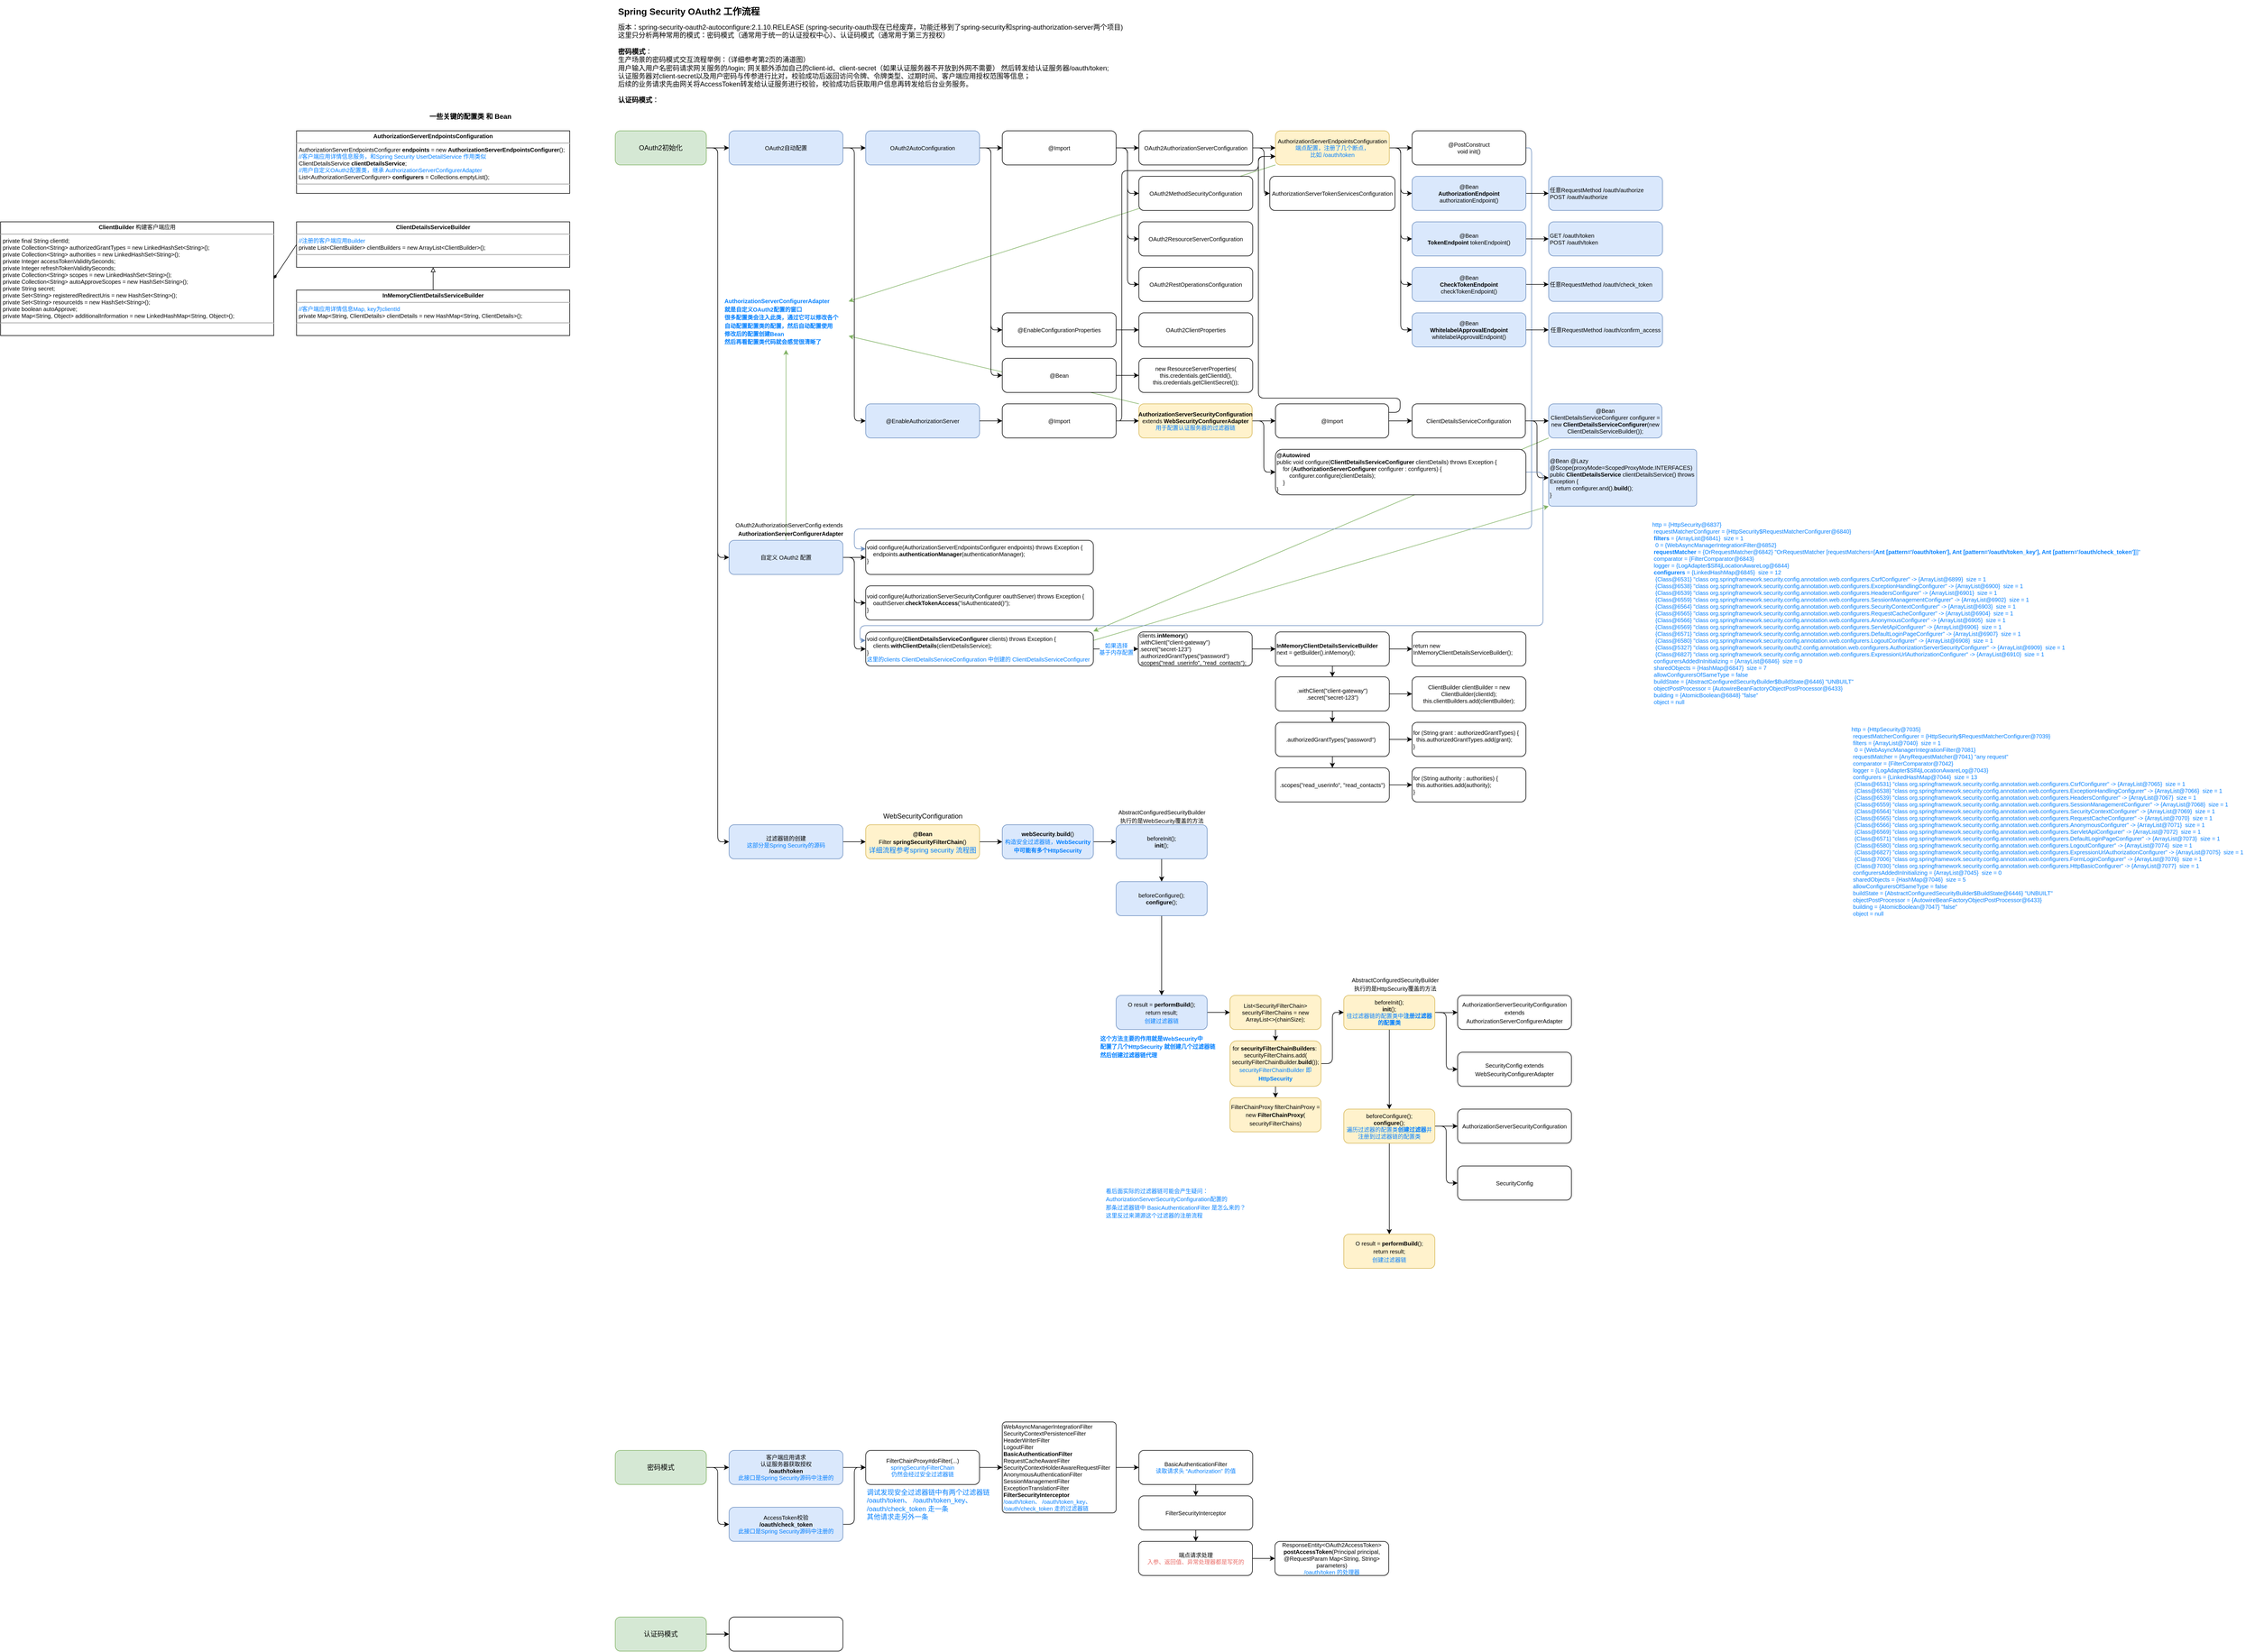 <mxfile version="21.6.5" type="device" pages="2">
  <diagram name="SpringSecurityOAuth2工作流程" id="BB3JgpRIZgwQwiqXOJlF">
    <mxGraphModel dx="3088" dy="879" grid="1" gridSize="10" guides="1" tooltips="1" connect="1" arrows="1" fold="1" page="1" pageScale="1" pageWidth="827" pageHeight="1169" math="0" shadow="0">
      <root>
        <mxCell id="0" />
        <mxCell id="1" parent="0" />
        <mxCell id="dtGfbLZROhE4GbIlcdWK-29" style="rounded=1;orthogonalLoop=1;jettySize=auto;html=1;exitX=1;exitY=0.25;exitDx=0;exitDy=0;entryX=0;entryY=1;entryDx=0;entryDy=0;fillColor=#d5e8d4;strokeColor=#82b366;" parent="1" source="Jysl4UP8jRCQiMBeIVnq-44" target="dtGfbLZROhE4GbIlcdWK-26" edge="1">
          <mxGeometry relative="1" as="geometry" />
        </mxCell>
        <mxCell id="Jysl4UP8jRCQiMBeIVnq-83" style="rounded=1;orthogonalLoop=1;jettySize=auto;html=1;exitX=0;exitY=1;exitDx=0;exitDy=0;fillColor=#d5e8d4;strokeColor=#82b366;" parent="1" source="Jysl4UP8jRCQiMBeIVnq-70" edge="1">
          <mxGeometry relative="1" as="geometry">
            <mxPoint x="880" y="1120" as="targetPoint" />
          </mxGeometry>
        </mxCell>
        <mxCell id="Jysl4UP8jRCQiMBeIVnq-76" style="rounded=1;orthogonalLoop=1;jettySize=auto;html=1;exitX=0;exitY=0;exitDx=0;exitDy=0;fillColor=#d5e8d4;strokeColor=#82b366;" parent="1" source="Jysl4UP8jRCQiMBeIVnq-54" target="Jysl4UP8jRCQiMBeIVnq-72" edge="1">
          <mxGeometry relative="1" as="geometry" />
        </mxCell>
        <mxCell id="Jysl4UP8jRCQiMBeIVnq-75" style="rounded=1;orthogonalLoop=1;jettySize=auto;html=1;exitX=0;exitY=1;exitDx=0;exitDy=0;fillColor=#d5e8d4;strokeColor=#82b366;" parent="1" source="Jysl4UP8jRCQiMBeIVnq-33" target="Jysl4UP8jRCQiMBeIVnq-72" edge="1">
          <mxGeometry relative="1" as="geometry" />
        </mxCell>
        <mxCell id="bewY3FNtBYAkQc0WHg5f-1" value="&lt;h1 style=&quot;font-size: 16px;&quot;&gt;&lt;font style=&quot;font-size: 16px;&quot;&gt;Spring Security OAuth2 工作流程&amp;nbsp;&lt;/font&gt;&lt;/h1&gt;&lt;div style=&quot;&quot;&gt;&lt;font style=&quot;font-size: 12px;&quot;&gt;版本：spring-security-oauth2-autoconfigure:2.1.10.RELEASE (spring-security-oauth现在已经废弃，功能迁移到了spring-security和spring-authorization-server两个项目)&lt;/font&gt;&lt;/div&gt;&lt;div style=&quot;font-size: 11px&quot;&gt;&lt;span style=&quot;background-color: initial; font-size: 12px;&quot;&gt;这里只分析两种常用的模式：密码模式（通常用于统一的认证授权中心）、认证码模式（通常用于第三方授权）&lt;/span&gt;&lt;/div&gt;&lt;div style=&quot;font-size: 11px&quot;&gt;&lt;span style=&quot;background-color: initial; font-size: 12px;&quot;&gt;&lt;br&gt;&lt;/span&gt;&lt;/div&gt;&lt;div style=&quot;font-size: 11px&quot;&gt;&lt;span style=&quot;background-color: initial; font-size: 12px;&quot;&gt;&lt;b&gt;密码模式&lt;/b&gt;：&lt;/span&gt;&lt;/div&gt;&lt;div style=&quot;font-size: 11px&quot;&gt;&lt;span style=&quot;background-color: initial; font-size: 12px;&quot;&gt;生产场景的密码模式交互流程举例：（详细参考第2页的涌道图）&lt;/span&gt;&lt;/div&gt;&lt;div style=&quot;font-size: 11px&quot;&gt;&lt;span style=&quot;background-color: initial; font-size: 12px;&quot;&gt;用户输入用户名密码请求网关服务的/login; 网关额外添加自己的client-id、client-secret（如果认证服务器不开放到外网不需要） 然后转发给认证服务器/oauth/token;&amp;nbsp;&lt;/span&gt;&lt;/div&gt;&lt;div style=&quot;&quot;&gt;认证服务器对client-secret以及用户密码与传参进行比对，校验成功后返回访问令牌、令牌类型、过期时间、客户端应用授权范围等信息；&lt;/div&gt;&lt;div style=&quot;&quot;&gt;后续的业务请求先由网关将AccessToken转发给认证服务进行校验，校验成功后获取用户信息再转发给后台业务服务。&lt;/div&gt;&lt;div style=&quot;font-size: 11px&quot;&gt;&lt;br&gt;&lt;/div&gt;&lt;div style=&quot;font-size: 11px&quot;&gt;&lt;span style=&quot;background-color: initial; font-size: 12px;&quot;&gt;&lt;b&gt;认证码模式&lt;/b&gt;：&lt;/span&gt;&lt;/div&gt;&lt;div style=&quot;font-size: 11px&quot;&gt;&lt;span style=&quot;background-color: initial; font-size: 12px;&quot;&gt;&lt;br&gt;&lt;/span&gt;&lt;/div&gt;&lt;div style=&quot;font-size: 11px&quot;&gt;&lt;span style=&quot;background-color: initial; font-size: 12px;&quot;&gt;&lt;br&gt;&lt;/span&gt;&lt;/div&gt;" style="text;html=1;strokeColor=none;fillColor=none;spacing=5;spacingTop=-20;whiteSpace=wrap;overflow=hidden;rounded=0;" parent="1" vertex="1">
          <mxGeometry x="40" y="20" width="960" height="180" as="geometry" />
        </mxCell>
        <mxCell id="bewY3FNtBYAkQc0WHg5f-5" value="" style="edgeStyle=orthogonalEdgeStyle;orthogonalLoop=1;jettySize=auto;html=1;fontSize=10;rounded=1;" parent="1" source="bewY3FNtBYAkQc0WHg5f-2" target="bewY3FNtBYAkQc0WHg5f-4" edge="1">
          <mxGeometry relative="1" as="geometry" />
        </mxCell>
        <mxCell id="bewY3FNtBYAkQc0WHg5f-12" style="edgeStyle=orthogonalEdgeStyle;orthogonalLoop=1;jettySize=auto;html=1;exitX=1;exitY=0.5;exitDx=0;exitDy=0;entryX=0;entryY=0.5;entryDx=0;entryDy=0;rounded=1;" parent="1" source="bewY3FNtBYAkQc0WHg5f-2" target="bewY3FNtBYAkQc0WHg5f-11" edge="1">
          <mxGeometry relative="1" as="geometry" />
        </mxCell>
        <mxCell id="gpTnpa3g8ZrnLY71u2b0-3" style="edgeStyle=orthogonalEdgeStyle;rounded=1;orthogonalLoop=1;jettySize=auto;html=1;exitX=1;exitY=0.5;exitDx=0;exitDy=0;entryX=0;entryY=0.5;entryDx=0;entryDy=0;" parent="1" source="bewY3FNtBYAkQc0WHg5f-2" target="gpTnpa3g8ZrnLY71u2b0-1" edge="1">
          <mxGeometry relative="1" as="geometry" />
        </mxCell>
        <mxCell id="bewY3FNtBYAkQc0WHg5f-2" value="OAuth2初始化" style="rounded=1;whiteSpace=wrap;html=1;fillColor=#d5e8d4;strokeColor=#82b366;fontSize=12;" parent="1" vertex="1">
          <mxGeometry x="40" y="240" width="160" height="60" as="geometry" />
        </mxCell>
        <mxCell id="bewY3FNtBYAkQc0WHg5f-7" style="edgeStyle=orthogonalEdgeStyle;orthogonalLoop=1;jettySize=auto;html=1;exitX=1;exitY=0.5;exitDx=0;exitDy=0;fontSize=10;rounded=1;" parent="1" source="bewY3FNtBYAkQc0WHg5f-3" target="bewY3FNtBYAkQc0WHg5f-6" edge="1">
          <mxGeometry relative="1" as="geometry" />
        </mxCell>
        <mxCell id="bewY3FNtBYAkQc0WHg5f-3" value="认证码模式" style="rounded=1;whiteSpace=wrap;html=1;fillColor=#d5e8d4;strokeColor=#82b366;fontSize=12;" parent="1" vertex="1">
          <mxGeometry x="40" y="2853" width="160" height="60" as="geometry" />
        </mxCell>
        <mxCell id="ekV5xUxB1UH4FCtE4HuT-2" value="" style="edgeStyle=orthogonalEdgeStyle;orthogonalLoop=1;jettySize=auto;html=1;rounded=1;" parent="1" source="bewY3FNtBYAkQc0WHg5f-4" target="ekV5xUxB1UH4FCtE4HuT-1" edge="1">
          <mxGeometry relative="1" as="geometry" />
        </mxCell>
        <mxCell id="Jysl4UP8jRCQiMBeIVnq-53" style="edgeStyle=orthogonalEdgeStyle;rounded=1;orthogonalLoop=1;jettySize=auto;html=1;exitX=1;exitY=0.5;exitDx=0;exitDy=0;entryX=0;entryY=0.5;entryDx=0;entryDy=0;" parent="1" source="bewY3FNtBYAkQc0WHg5f-4" target="Jysl4UP8jRCQiMBeIVnq-52" edge="1">
          <mxGeometry relative="1" as="geometry" />
        </mxCell>
        <mxCell id="bewY3FNtBYAkQc0WHg5f-4" value="OAuth2自动配置" style="rounded=1;whiteSpace=wrap;html=1;fontSize=10;fillColor=#dae8fc;strokeColor=#6c8ebf;" parent="1" vertex="1">
          <mxGeometry x="240" y="240" width="200" height="60" as="geometry" />
        </mxCell>
        <mxCell id="bewY3FNtBYAkQc0WHg5f-6" value="" style="rounded=1;whiteSpace=wrap;html=1;fontSize=10;" parent="1" vertex="1">
          <mxGeometry x="240" y="2853" width="200" height="60" as="geometry" />
        </mxCell>
        <mxCell id="bewY3FNtBYAkQc0WHg5f-14" value="" style="edgeStyle=orthogonalEdgeStyle;orthogonalLoop=1;jettySize=auto;html=1;rounded=1;" parent="1" source="bewY3FNtBYAkQc0WHg5f-8" target="bewY3FNtBYAkQc0WHg5f-13" edge="1">
          <mxGeometry relative="1" as="geometry" />
        </mxCell>
        <mxCell id="bewY3FNtBYAkQc0WHg5f-8" value="客户端应用请求&lt;br&gt;认证服务器获取授权&lt;br&gt;&lt;b&gt;/oauth/token&lt;/b&gt;&lt;br&gt;&lt;font color=&quot;#007fff&quot;&gt;此接口是Spring Security源码中注册的&lt;/font&gt;" style="rounded=1;whiteSpace=wrap;html=1;fontSize=10;fillColor=#dae8fc;strokeColor=#6c8ebf;" parent="1" vertex="1">
          <mxGeometry x="240" y="2560" width="200" height="60" as="geometry" />
        </mxCell>
        <mxCell id="Jysl4UP8jRCQiMBeIVnq-39" value="" style="edgeStyle=orthogonalEdgeStyle;rounded=1;orthogonalLoop=1;jettySize=auto;html=1;" parent="1" source="bewY3FNtBYAkQc0WHg5f-11" target="Jysl4UP8jRCQiMBeIVnq-38" edge="1">
          <mxGeometry relative="1" as="geometry" />
        </mxCell>
        <mxCell id="Jysl4UP8jRCQiMBeIVnq-42" style="edgeStyle=orthogonalEdgeStyle;rounded=1;orthogonalLoop=1;jettySize=auto;html=1;exitX=1;exitY=0.5;exitDx=0;exitDy=0;entryX=0;entryY=0.5;entryDx=0;entryDy=0;" parent="1" source="bewY3FNtBYAkQc0WHg5f-11" target="Jysl4UP8jRCQiMBeIVnq-40" edge="1">
          <mxGeometry relative="1" as="geometry" />
        </mxCell>
        <mxCell id="Jysl4UP8jRCQiMBeIVnq-46" style="edgeStyle=orthogonalEdgeStyle;rounded=1;orthogonalLoop=1;jettySize=auto;html=1;exitX=1;exitY=0.5;exitDx=0;exitDy=0;entryX=0;entryY=0.5;entryDx=0;entryDy=0;" parent="1" source="bewY3FNtBYAkQc0WHg5f-11" target="Jysl4UP8jRCQiMBeIVnq-44" edge="1">
          <mxGeometry relative="1" as="geometry" />
        </mxCell>
        <mxCell id="Jysl4UP8jRCQiMBeIVnq-74" style="edgeStyle=orthogonalEdgeStyle;rounded=1;orthogonalLoop=1;jettySize=auto;html=1;exitX=0.5;exitY=0;exitDx=0;exitDy=0;fillColor=#d5e8d4;strokeColor=#82b366;" parent="1" source="bewY3FNtBYAkQc0WHg5f-11" target="Jysl4UP8jRCQiMBeIVnq-72" edge="1">
          <mxGeometry relative="1" as="geometry" />
        </mxCell>
        <mxCell id="bewY3FNtBYAkQc0WHg5f-11" value="自定义 OAuth2 配置" style="rounded=1;whiteSpace=wrap;html=1;fontSize=10;fillColor=#dae8fc;strokeColor=#6c8ebf;" parent="1" vertex="1">
          <mxGeometry x="240" y="960" width="200" height="60" as="geometry" />
        </mxCell>
        <mxCell id="Jysl4UP8jRCQiMBeIVnq-26" style="edgeStyle=orthogonalEdgeStyle;rounded=1;orthogonalLoop=1;jettySize=auto;html=1;exitX=1;exitY=0.5;exitDx=0;exitDy=0;entryX=0;entryY=0.5;entryDx=0;entryDy=0;" parent="1" source="bewY3FNtBYAkQc0WHg5f-13" target="Jysl4UP8jRCQiMBeIVnq-25" edge="1">
          <mxGeometry relative="1" as="geometry" />
        </mxCell>
        <mxCell id="bewY3FNtBYAkQc0WHg5f-13" value="FilterChainProxy#doFilter(...)&lt;br&gt;&lt;font color=&quot;#007fff&quot;&gt;springSecurityFilterChain&lt;br&gt;仍然会经过安全过滤器链&lt;/font&gt;" style="rounded=1;whiteSpace=wrap;html=1;fontSize=10;" parent="1" vertex="1">
          <mxGeometry x="480" y="2560" width="200" height="60" as="geometry" />
        </mxCell>
        <mxCell id="Jysl4UP8jRCQiMBeIVnq-22" style="edgeStyle=orthogonalEdgeStyle;rounded=1;orthogonalLoop=1;jettySize=auto;html=1;exitX=1;exitY=0.5;exitDx=0;exitDy=0;entryX=0;entryY=0.5;entryDx=0;entryDy=0;" parent="1" source="bewY3FNtBYAkQc0WHg5f-15" target="bewY3FNtBYAkQc0WHg5f-13" edge="1">
          <mxGeometry relative="1" as="geometry" />
        </mxCell>
        <mxCell id="bewY3FNtBYAkQc0WHg5f-15" value="AccessToken校验&lt;br&gt;&lt;b&gt;/oauth/check_token&lt;/b&gt;&lt;br&gt;&lt;font style=&quot;&quot; color=&quot;#007fff&quot;&gt;此接口是Spring Security源码中注册的&lt;/font&gt;" style="rounded=1;whiteSpace=wrap;html=1;fontSize=10;fillColor=#dae8fc;strokeColor=#6c8ebf;" parent="1" vertex="1">
          <mxGeometry x="240" y="2660" width="200" height="60" as="geometry" />
        </mxCell>
        <mxCell id="Jysl4UP8jRCQiMBeIVnq-2" value="" style="edgeStyle=orthogonalEdgeStyle;orthogonalLoop=1;jettySize=auto;html=1;rounded=1;" parent="1" source="ekV5xUxB1UH4FCtE4HuT-1" target="Jysl4UP8jRCQiMBeIVnq-1" edge="1">
          <mxGeometry relative="1" as="geometry" />
        </mxCell>
        <mxCell id="Jysl4UP8jRCQiMBeIVnq-4" style="edgeStyle=orthogonalEdgeStyle;orthogonalLoop=1;jettySize=auto;html=1;exitX=1;exitY=0.5;exitDx=0;exitDy=0;entryX=0;entryY=0.5;entryDx=0;entryDy=0;rounded=1;" parent="1" source="ekV5xUxB1UH4FCtE4HuT-1" target="Jysl4UP8jRCQiMBeIVnq-3" edge="1">
          <mxGeometry relative="1" as="geometry" />
        </mxCell>
        <mxCell id="Jysl4UP8jRCQiMBeIVnq-6" style="edgeStyle=orthogonalEdgeStyle;orthogonalLoop=1;jettySize=auto;html=1;exitX=1;exitY=0.5;exitDx=0;exitDy=0;entryX=0;entryY=0.5;entryDx=0;entryDy=0;rounded=1;" parent="1" source="ekV5xUxB1UH4FCtE4HuT-1" target="Jysl4UP8jRCQiMBeIVnq-5" edge="1">
          <mxGeometry relative="1" as="geometry" />
        </mxCell>
        <mxCell id="ekV5xUxB1UH4FCtE4HuT-1" value="OAuth2AutoConfiguration" style="rounded=1;whiteSpace=wrap;html=1;fontSize=10;fillColor=#dae8fc;strokeColor=#6c8ebf;" parent="1" vertex="1">
          <mxGeometry x="480" y="240" width="200" height="60" as="geometry" />
        </mxCell>
        <mxCell id="Jysl4UP8jRCQiMBeIVnq-8" value="" style="edgeStyle=orthogonalEdgeStyle;rounded=1;orthogonalLoop=1;jettySize=auto;html=1;" parent="1" source="Jysl4UP8jRCQiMBeIVnq-1" target="Jysl4UP8jRCQiMBeIVnq-7" edge="1">
          <mxGeometry relative="1" as="geometry" />
        </mxCell>
        <mxCell id="Jysl4UP8jRCQiMBeIVnq-11" style="edgeStyle=orthogonalEdgeStyle;rounded=1;orthogonalLoop=1;jettySize=auto;html=1;exitX=1;exitY=0.5;exitDx=0;exitDy=0;entryX=0;entryY=0.5;entryDx=0;entryDy=0;" parent="1" source="Jysl4UP8jRCQiMBeIVnq-1" target="Jysl4UP8jRCQiMBeIVnq-9" edge="1">
          <mxGeometry relative="1" as="geometry" />
        </mxCell>
        <mxCell id="Jysl4UP8jRCQiMBeIVnq-16" style="edgeStyle=orthogonalEdgeStyle;rounded=1;orthogonalLoop=1;jettySize=auto;html=1;exitX=1;exitY=0.5;exitDx=0;exitDy=0;entryX=0;entryY=0.5;entryDx=0;entryDy=0;" parent="1" source="Jysl4UP8jRCQiMBeIVnq-1" target="Jysl4UP8jRCQiMBeIVnq-12" edge="1">
          <mxGeometry relative="1" as="geometry" />
        </mxCell>
        <mxCell id="Jysl4UP8jRCQiMBeIVnq-17" style="edgeStyle=orthogonalEdgeStyle;rounded=1;orthogonalLoop=1;jettySize=auto;html=1;exitX=1;exitY=0.5;exitDx=0;exitDy=0;entryX=0;entryY=0.5;entryDx=0;entryDy=0;" parent="1" source="Jysl4UP8jRCQiMBeIVnq-1" target="Jysl4UP8jRCQiMBeIVnq-14" edge="1">
          <mxGeometry relative="1" as="geometry" />
        </mxCell>
        <mxCell id="Jysl4UP8jRCQiMBeIVnq-1" value="@Import" style="rounded=1;whiteSpace=wrap;html=1;fontSize=10;" parent="1" vertex="1">
          <mxGeometry x="720" y="240" width="200" height="60" as="geometry" />
        </mxCell>
        <mxCell id="Jysl4UP8jRCQiMBeIVnq-21" value="" style="edgeStyle=orthogonalEdgeStyle;rounded=1;orthogonalLoop=1;jettySize=auto;html=1;" parent="1" source="Jysl4UP8jRCQiMBeIVnq-3" target="Jysl4UP8jRCQiMBeIVnq-20" edge="1">
          <mxGeometry relative="1" as="geometry" />
        </mxCell>
        <mxCell id="Jysl4UP8jRCQiMBeIVnq-3" value="@Bean" style="rounded=1;whiteSpace=wrap;html=1;fontSize=10;" parent="1" vertex="1">
          <mxGeometry x="720" y="640" width="200" height="60" as="geometry" />
        </mxCell>
        <mxCell id="Jysl4UP8jRCQiMBeIVnq-19" value="" style="edgeStyle=orthogonalEdgeStyle;rounded=1;orthogonalLoop=1;jettySize=auto;html=1;" parent="1" source="Jysl4UP8jRCQiMBeIVnq-5" target="Jysl4UP8jRCQiMBeIVnq-18" edge="1">
          <mxGeometry relative="1" as="geometry" />
        </mxCell>
        <mxCell id="Jysl4UP8jRCQiMBeIVnq-5" value="@EnableConfigurationProperties" style="rounded=1;whiteSpace=wrap;html=1;fontSize=10;" parent="1" vertex="1">
          <mxGeometry x="720" y="560" width="200" height="60" as="geometry" />
        </mxCell>
        <mxCell id="Jysl4UP8jRCQiMBeIVnq-34" value="" style="edgeStyle=orthogonalEdgeStyle;rounded=1;orthogonalLoop=1;jettySize=auto;html=1;" parent="1" source="Jysl4UP8jRCQiMBeIVnq-7" target="Jysl4UP8jRCQiMBeIVnq-33" edge="1">
          <mxGeometry relative="1" as="geometry" />
        </mxCell>
        <mxCell id="Jysl4UP8jRCQiMBeIVnq-37" style="edgeStyle=orthogonalEdgeStyle;rounded=1;orthogonalLoop=1;jettySize=auto;html=1;exitX=1;exitY=0.5;exitDx=0;exitDy=0;entryX=0;entryY=0.5;entryDx=0;entryDy=0;" parent="1" source="Jysl4UP8jRCQiMBeIVnq-7" target="Jysl4UP8jRCQiMBeIVnq-35" edge="1">
          <mxGeometry relative="1" as="geometry">
            <Array as="points">
              <mxPoint x="1180" y="270" />
              <mxPoint x="1180" y="350" />
            </Array>
          </mxGeometry>
        </mxCell>
        <mxCell id="Jysl4UP8jRCQiMBeIVnq-7" value="OAuth2AuthorizationServerConfiguration" style="rounded=1;whiteSpace=wrap;html=1;fontSize=10;" parent="1" vertex="1">
          <mxGeometry x="960" y="240" width="200" height="60" as="geometry" />
        </mxCell>
        <mxCell id="Jysl4UP8jRCQiMBeIVnq-9" value="OAuth2MethodSecurityConfiguration" style="rounded=1;whiteSpace=wrap;html=1;fontSize=10;" parent="1" vertex="1">
          <mxGeometry x="960" y="320" width="200" height="60" as="geometry" />
        </mxCell>
        <mxCell id="Jysl4UP8jRCQiMBeIVnq-12" value="OAuth2ResourceServerConfiguration" style="rounded=1;whiteSpace=wrap;html=1;fontSize=10;" parent="1" vertex="1">
          <mxGeometry x="960" y="400" width="200" height="60" as="geometry" />
        </mxCell>
        <mxCell id="Jysl4UP8jRCQiMBeIVnq-14" value="OAuth2RestOperationsConfiguration" style="rounded=1;whiteSpace=wrap;html=1;fontSize=10;" parent="1" vertex="1">
          <mxGeometry x="960" y="480" width="200" height="60" as="geometry" />
        </mxCell>
        <mxCell id="Jysl4UP8jRCQiMBeIVnq-18" value="OAuth2ClientProperties" style="rounded=1;whiteSpace=wrap;html=1;fontSize=10;" parent="1" vertex="1">
          <mxGeometry x="960" y="560" width="200" height="60" as="geometry" />
        </mxCell>
        <mxCell id="Jysl4UP8jRCQiMBeIVnq-20" value="new ResourceServerProperties(&lt;br&gt;this.credentials.getClientId(), this.credentials.getClientSecret());" style="rounded=1;whiteSpace=wrap;html=1;fontSize=10;" parent="1" vertex="1">
          <mxGeometry x="960" y="640" width="200" height="60" as="geometry" />
        </mxCell>
        <mxCell id="Jysl4UP8jRCQiMBeIVnq-23" value="&lt;font color=&quot;#007fff&quot;&gt;调试发现安全过滤器链中有两个过滤器链&lt;br&gt;/oauth/token、 /oauth/token_key、&lt;br&gt;/oauth/check_token 走一条&lt;br&gt;其他请求走另外一条&lt;/font&gt;" style="text;html=1;align=left;verticalAlign=middle;resizable=0;points=[];autosize=1;strokeColor=none;fillColor=none;" parent="1" vertex="1">
          <mxGeometry x="480" y="2620" width="240" height="70" as="geometry" />
        </mxCell>
        <mxCell id="Jysl4UP8jRCQiMBeIVnq-28" style="edgeStyle=orthogonalEdgeStyle;rounded=1;orthogonalLoop=1;jettySize=auto;html=1;exitX=1;exitY=0.5;exitDx=0;exitDy=0;entryX=0;entryY=0.5;entryDx=0;entryDy=0;" parent="1" source="Jysl4UP8jRCQiMBeIVnq-25" target="Jysl4UP8jRCQiMBeIVnq-27" edge="1">
          <mxGeometry relative="1" as="geometry" />
        </mxCell>
        <mxCell id="Jysl4UP8jRCQiMBeIVnq-25" value="&lt;div&gt;WebAsyncManagerIntegrationFilter&lt;/div&gt;&lt;div&gt;SecurityContextPersistenceFilter&lt;/div&gt;&lt;div&gt;HeaderWriterFilter&lt;/div&gt;&lt;div&gt;LogoutFilter&lt;/div&gt;&lt;div&gt;&lt;b&gt;BasicAuthenticationFilter&lt;/b&gt;&lt;/div&gt;&lt;div&gt;RequestCacheAwareFilter&lt;/div&gt;&lt;div&gt;SecurityContextHolderAwareRequestFilter&lt;/div&gt;&lt;div&gt;AnonymousAuthenticationFilter&lt;/div&gt;&lt;div&gt;SessionManagementFilter&lt;/div&gt;&lt;div&gt;ExceptionTranslationFilter&lt;/div&gt;&lt;div&gt;&lt;b&gt;FilterSecurityInterceptor&lt;/b&gt;&lt;/div&gt;&lt;div&gt;&lt;div&gt;&lt;font color=&quot;#007fff&quot;&gt;/oauth/token、 /oauth/token_key、&lt;/font&gt;&lt;/div&gt;&lt;div&gt;&lt;font color=&quot;#007fff&quot;&gt;/oauth/check_token 走的过滤器链&lt;/font&gt;&lt;/div&gt;&lt;/div&gt;" style="rounded=1;whiteSpace=wrap;html=1;fontSize=10;align=left;arcSize=4;" parent="1" vertex="1">
          <mxGeometry x="720" y="2510" width="200" height="160" as="geometry" />
        </mxCell>
        <mxCell id="Jysl4UP8jRCQiMBeIVnq-30" value="" style="edgeStyle=orthogonalEdgeStyle;rounded=1;orthogonalLoop=1;jettySize=auto;html=1;" parent="1" source="Jysl4UP8jRCQiMBeIVnq-27" target="Jysl4UP8jRCQiMBeIVnq-29" edge="1">
          <mxGeometry relative="1" as="geometry" />
        </mxCell>
        <mxCell id="Jysl4UP8jRCQiMBeIVnq-27" value="BasicAuthenticationFilter&lt;br&gt;&lt;font color=&quot;#007fff&quot;&gt;读取请求头 “Authorization” 的值&lt;/font&gt;" style="rounded=1;whiteSpace=wrap;html=1;fontSize=10;" parent="1" vertex="1">
          <mxGeometry x="960" y="2560" width="200" height="60" as="geometry" />
        </mxCell>
        <mxCell id="gpTnpa3g8ZrnLY71u2b0-26" style="edgeStyle=orthogonalEdgeStyle;rounded=1;orthogonalLoop=1;jettySize=auto;html=1;exitX=0.5;exitY=1;exitDx=0;exitDy=0;" parent="1" source="Jysl4UP8jRCQiMBeIVnq-29" target="gpTnpa3g8ZrnLY71u2b0-25" edge="1">
          <mxGeometry relative="1" as="geometry" />
        </mxCell>
        <mxCell id="Jysl4UP8jRCQiMBeIVnq-29" value="FilterSecurityInterceptor" style="rounded=1;whiteSpace=wrap;html=1;fontSize=10;" parent="1" vertex="1">
          <mxGeometry x="960" y="2640" width="200" height="60" as="geometry" />
        </mxCell>
        <mxCell id="Jysl4UP8jRCQiMBeIVnq-31" value="ResponseEntity&amp;lt;OAuth2AccessToken&amp;gt; &lt;b&gt;postAccessToken&lt;/b&gt;(Principal principal, @RequestParam Map&amp;lt;String, String&amp;gt; parameters)&lt;br&gt;&lt;font color=&quot;#007fff&quot;&gt;/oauth/token 的处理器&lt;/font&gt;" style="rounded=1;whiteSpace=wrap;html=1;fontSize=10;" parent="1" vertex="1">
          <mxGeometry x="1199" y="2720" width="200" height="60" as="geometry" />
        </mxCell>
        <mxCell id="Jysl4UP8jRCQiMBeIVnq-47" style="edgeStyle=orthogonalEdgeStyle;rounded=1;orthogonalLoop=1;jettySize=auto;html=1;exitX=1;exitY=0.5;exitDx=0;exitDy=0;entryX=0;entryY=0.25;entryDx=0;entryDy=0;fillColor=#dae8fc;strokeColor=#6c8ebf;" parent="1" source="Jysl4UP8jRCQiMBeIVnq-50" target="Jysl4UP8jRCQiMBeIVnq-38" edge="1">
          <mxGeometry relative="1" as="geometry">
            <Array as="points">
              <mxPoint x="1650" y="270" />
              <mxPoint x="1650" y="940" />
              <mxPoint x="460" y="940" />
              <mxPoint x="460" y="975" />
            </Array>
          </mxGeometry>
        </mxCell>
        <mxCell id="Jysl4UP8jRCQiMBeIVnq-51" value="" style="edgeStyle=orthogonalEdgeStyle;rounded=1;orthogonalLoop=1;jettySize=auto;html=1;" parent="1" source="Jysl4UP8jRCQiMBeIVnq-33" target="Jysl4UP8jRCQiMBeIVnq-50" edge="1">
          <mxGeometry relative="1" as="geometry" />
        </mxCell>
        <mxCell id="Jysl4UP8jRCQiMBeIVnq-86" style="edgeStyle=orthogonalEdgeStyle;rounded=1;orthogonalLoop=1;jettySize=auto;html=1;exitX=1;exitY=0.5;exitDx=0;exitDy=0;entryX=0;entryY=0.5;entryDx=0;entryDy=0;" parent="1" source="Jysl4UP8jRCQiMBeIVnq-33" target="Jysl4UP8jRCQiMBeIVnq-85" edge="1">
          <mxGeometry relative="1" as="geometry">
            <Array as="points">
              <mxPoint x="1420" y="270" />
              <mxPoint x="1420" y="350" />
            </Array>
          </mxGeometry>
        </mxCell>
        <mxCell id="Jysl4UP8jRCQiMBeIVnq-88" style="edgeStyle=orthogonalEdgeStyle;rounded=1;orthogonalLoop=1;jettySize=auto;html=1;exitX=1;exitY=0.5;exitDx=0;exitDy=0;entryX=0;entryY=0.5;entryDx=0;entryDy=0;" parent="1" source="Jysl4UP8jRCQiMBeIVnq-33" target="Jysl4UP8jRCQiMBeIVnq-87" edge="1">
          <mxGeometry relative="1" as="geometry" />
        </mxCell>
        <mxCell id="Jysl4UP8jRCQiMBeIVnq-97" style="edgeStyle=orthogonalEdgeStyle;rounded=1;orthogonalLoop=1;jettySize=auto;html=1;exitX=1;exitY=0.5;exitDx=0;exitDy=0;entryX=0;entryY=0.5;entryDx=0;entryDy=0;" parent="1" source="Jysl4UP8jRCQiMBeIVnq-33" target="Jysl4UP8jRCQiMBeIVnq-93" edge="1">
          <mxGeometry relative="1" as="geometry" />
        </mxCell>
        <mxCell id="Jysl4UP8jRCQiMBeIVnq-100" style="edgeStyle=orthogonalEdgeStyle;rounded=1;orthogonalLoop=1;jettySize=auto;html=1;exitX=1;exitY=0.5;exitDx=0;exitDy=0;entryX=0;entryY=0.5;entryDx=0;entryDy=0;" parent="1" source="Jysl4UP8jRCQiMBeIVnq-33" target="Jysl4UP8jRCQiMBeIVnq-98" edge="1">
          <mxGeometry relative="1" as="geometry" />
        </mxCell>
        <mxCell id="Jysl4UP8jRCQiMBeIVnq-33" value="AuthorizationServerEndpointsConfiguration&lt;br&gt;&lt;font color=&quot;#007fff&quot;&gt;端点配置，注册了几个断点，&lt;br&gt;比如 /oauth/token&lt;/font&gt;" style="rounded=1;whiteSpace=wrap;html=1;fontSize=10;fillColor=#fff2cc;strokeColor=#d6b656;" parent="1" vertex="1">
          <mxGeometry x="1200" y="240" width="200" height="60" as="geometry" />
        </mxCell>
        <mxCell id="Jysl4UP8jRCQiMBeIVnq-35" value="&lt;font style=&quot;font-size: 10px;&quot;&gt;AuthorizationServerTokenServicesConfiguration&lt;/font&gt;" style="rounded=1;whiteSpace=wrap;html=1;fontSize=10;" parent="1" vertex="1">
          <mxGeometry x="1190" y="320" width="220" height="60" as="geometry" />
        </mxCell>
        <mxCell id="Jysl4UP8jRCQiMBeIVnq-38" value="&lt;div&gt;void configure(AuthorizationServerEndpointsConfigurer endpoints) throws Exception {&lt;/div&gt;&lt;div&gt;&amp;nbsp; &amp;nbsp; endpoints.&lt;b&gt;authenticationManager&lt;/b&gt;(authenticationManager);&lt;/div&gt;&lt;div&gt;}&lt;/div&gt;&lt;div&gt;&lt;br&gt;&lt;/div&gt;" style="rounded=1;whiteSpace=wrap;html=1;fontSize=10;align=left;" parent="1" vertex="1">
          <mxGeometry x="480" y="960" width="400" height="60" as="geometry" />
        </mxCell>
        <mxCell id="Jysl4UP8jRCQiMBeIVnq-40" value="&lt;div&gt;void configure(AuthorizationServerSecurityConfigurer oauthServer) throws Exception {&lt;/div&gt;&lt;div&gt;&amp;nbsp; &amp;nbsp; oauthServer.&lt;b&gt;checkTokenAccess&lt;/b&gt;(&quot;isAuthenticated()&quot;);&lt;/div&gt;&lt;div&gt;}&lt;/div&gt;" style="rounded=1;whiteSpace=wrap;html=1;fontSize=10;align=left;" parent="1" vertex="1">
          <mxGeometry x="480" y="1040" width="400" height="60" as="geometry" />
        </mxCell>
        <mxCell id="Jysl4UP8jRCQiMBeIVnq-43" value="&lt;font style=&quot;font-size: 10px;&quot;&gt;OAuth2AuthorizationServerConfig extends&lt;br&gt;&amp;nbsp;&amp;nbsp;&lt;b&gt;AuthorizationServerConfigurerAdapter&lt;/b&gt;&lt;/font&gt;" style="text;html=1;align=center;verticalAlign=middle;resizable=0;points=[];autosize=1;strokeColor=none;fillColor=none;" parent="1" vertex="1">
          <mxGeometry x="240" y="920" width="210" height="40" as="geometry" />
        </mxCell>
        <mxCell id="dtGfbLZROhE4GbIlcdWK-2" value="" style="edgeStyle=orthogonalEdgeStyle;rounded=1;orthogonalLoop=1;jettySize=auto;html=1;" parent="1" source="Jysl4UP8jRCQiMBeIVnq-44" target="dtGfbLZROhE4GbIlcdWK-1" edge="1">
          <mxGeometry relative="1" as="geometry" />
        </mxCell>
        <mxCell id="dtGfbLZROhE4GbIlcdWK-3" value="&lt;font color=&quot;#007fff&quot; style=&quot;font-size: 10px;&quot;&gt;如果选择&lt;br style=&quot;&quot;&gt;基于内存配置&lt;/font&gt;" style="edgeLabel;html=1;align=center;verticalAlign=middle;resizable=0;points=[];fontSize=10;" parent="dtGfbLZROhE4GbIlcdWK-2" vertex="1" connectable="0">
          <mxGeometry x="-0.223" y="1" relative="1" as="geometry">
            <mxPoint x="9" y="1" as="offset" />
          </mxGeometry>
        </mxCell>
        <mxCell id="Jysl4UP8jRCQiMBeIVnq-44" value="&lt;div&gt;void configure(&lt;b&gt;ClientDetailsServiceConfigurer&lt;/b&gt; clients) throws Exception {&lt;/div&gt;&lt;div&gt;&amp;nbsp; &amp;nbsp; clients.&lt;b&gt;withClientDetails&lt;/b&gt;(clientDetailsService);&lt;/div&gt;&lt;div&gt;}&lt;/div&gt;&lt;div&gt;&lt;font color=&quot;#007fff&quot;&gt;这里的clients&amp;nbsp;ClientDetailsServiceConfiguration 中创建的&amp;nbsp;ClientDetailsServiceConfigurer&amp;nbsp;&lt;/font&gt;&lt;/div&gt;" style="rounded=1;whiteSpace=wrap;html=1;fontSize=10;align=left;" parent="1" vertex="1">
          <mxGeometry x="480" y="1121" width="400" height="60" as="geometry" />
        </mxCell>
        <mxCell id="Jysl4UP8jRCQiMBeIVnq-48" value="&lt;p style=&quot;margin: 4px 0px 0px; text-align: center;&quot;&gt;&lt;b style=&quot;&quot;&gt;AuthorizationServerEndpointsConfiguration&lt;/b&gt;&lt;br style=&quot;font-size: 10px;&quot;&gt;&lt;/p&gt;&lt;hr style=&quot;font-size: 10px;&quot;&gt;&lt;p style=&quot;margin: 0px 0px 0px 4px; font-size: 10px;&quot;&gt;AuthorizationServerEndpointsConfigurer &lt;b&gt;endpoints&lt;/b&gt; = new &lt;b&gt;AuthorizationServerEndpointsConfigurer&lt;/b&gt;();&lt;/p&gt;&lt;p style=&quot;margin: 0px 0px 0px 4px; font-size: 10px;&quot;&gt;&lt;font color=&quot;#007fff&quot;&gt;//客户端应用详情信息服务，和Spring Security UserDetailService 作用类似&lt;/font&gt;&lt;/p&gt;&lt;p style=&quot;margin: 0px 0px 0px 4px; font-size: 10px;&quot;&gt;ClientDetailsService &lt;b&gt;clientDetailsService&lt;/b&gt;;&lt;/p&gt;&lt;p style=&quot;margin: 0px 0px 0px 4px; font-size: 10px;&quot;&gt;&lt;font color=&quot;#007fff&quot;&gt;//用户自定义OAuth2配置类，继承 AuthorizationServerConfigurerAdapter&lt;/font&gt;&lt;/p&gt;&lt;p style=&quot;margin: 0px 0px 0px 4px; font-size: 10px;&quot;&gt;List&amp;lt;AuthorizationServerConfigurer&amp;gt; &lt;b&gt;configurers&lt;/b&gt; = Collections.emptyList();&lt;/p&gt;&lt;hr style=&quot;font-size: 10px;&quot;&gt;&lt;p style=&quot;margin: 0px 0px 0px 4px; font-size: 10px;&quot;&gt;&lt;br style=&quot;font-size: 10px;&quot;&gt;&lt;/p&gt;" style="verticalAlign=top;align=left;overflow=fill;fontSize=10;fontFamily=Helvetica;html=1;" parent="1" vertex="1">
          <mxGeometry x="-520" y="240" width="480" height="110" as="geometry" />
        </mxCell>
        <mxCell id="Jysl4UP8jRCQiMBeIVnq-50" value="&lt;div&gt;@PostConstruct&lt;/div&gt;&lt;div&gt;void init()&lt;/div&gt;" style="rounded=1;whiteSpace=wrap;html=1;fontSize=10;" parent="1" vertex="1">
          <mxGeometry x="1440" y="240" width="200" height="60" as="geometry" />
        </mxCell>
        <mxCell id="Jysl4UP8jRCQiMBeIVnq-55" value="" style="edgeStyle=orthogonalEdgeStyle;rounded=1;orthogonalLoop=1;jettySize=auto;html=1;" parent="1" source="Jysl4UP8jRCQiMBeIVnq-60" target="Jysl4UP8jRCQiMBeIVnq-54" edge="1">
          <mxGeometry relative="1" as="geometry" />
        </mxCell>
        <mxCell id="Jysl4UP8jRCQiMBeIVnq-52" value="@EnableAuthorizationServer" style="rounded=1;whiteSpace=wrap;html=1;fontSize=10;fillColor=#dae8fc;strokeColor=#6c8ebf;" parent="1" vertex="1">
          <mxGeometry x="480" y="720" width="200" height="60" as="geometry" />
        </mxCell>
        <mxCell id="Jysl4UP8jRCQiMBeIVnq-64" style="edgeStyle=orthogonalEdgeStyle;rounded=1;orthogonalLoop=1;jettySize=auto;html=1;exitX=1;exitY=0.5;exitDx=0;exitDy=0;" parent="1" source="Jysl4UP8jRCQiMBeIVnq-54" target="Jysl4UP8jRCQiMBeIVnq-63" edge="1">
          <mxGeometry relative="1" as="geometry" />
        </mxCell>
        <mxCell id="Jysl4UP8jRCQiMBeIVnq-68" style="edgeStyle=orthogonalEdgeStyle;rounded=1;orthogonalLoop=1;jettySize=auto;html=1;exitX=1;exitY=0.5;exitDx=0;exitDy=0;entryX=0;entryY=0.5;entryDx=0;entryDy=0;" parent="1" source="Jysl4UP8jRCQiMBeIVnq-54" target="Jysl4UP8jRCQiMBeIVnq-67" edge="1">
          <mxGeometry relative="1" as="geometry" />
        </mxCell>
        <mxCell id="Jysl4UP8jRCQiMBeIVnq-54" value="&lt;b&gt;AuthorizationServerSecurityConfiguration&lt;/b&gt;&lt;br&gt;extends&amp;nbsp;&lt;b&gt;WebSecurityConfigurerAdapter&lt;/b&gt;&lt;br&gt;&lt;font style=&quot;&quot; color=&quot;#007fff&quot;&gt;用于配置认证服务器的过滤器链&lt;/font&gt;" style="rounded=1;whiteSpace=wrap;html=1;fontSize=10;fillColor=#fff2cc;strokeColor=#d6b656;" parent="1" vertex="1">
          <mxGeometry x="960" y="720" width="199" height="60" as="geometry" />
        </mxCell>
        <mxCell id="Jysl4UP8jRCQiMBeIVnq-71" value="" style="edgeStyle=orthogonalEdgeStyle;rounded=1;orthogonalLoop=1;jettySize=auto;html=1;" parent="1" source="Jysl4UP8jRCQiMBeIVnq-58" target="Jysl4UP8jRCQiMBeIVnq-70" edge="1">
          <mxGeometry relative="1" as="geometry" />
        </mxCell>
        <mxCell id="dtGfbLZROhE4GbIlcdWK-28" style="edgeStyle=orthogonalEdgeStyle;rounded=1;orthogonalLoop=1;jettySize=auto;html=1;exitX=1;exitY=0.5;exitDx=0;exitDy=0;entryX=0;entryY=0.5;entryDx=0;entryDy=0;" parent="1" source="Jysl4UP8jRCQiMBeIVnq-58" target="dtGfbLZROhE4GbIlcdWK-26" edge="1">
          <mxGeometry relative="1" as="geometry" />
        </mxCell>
        <mxCell id="Jysl4UP8jRCQiMBeIVnq-58" value="ClientDetailsServiceConfiguration" style="rounded=1;whiteSpace=wrap;html=1;fontSize=10;" parent="1" vertex="1">
          <mxGeometry x="1440" y="720" width="199" height="60" as="geometry" />
        </mxCell>
        <mxCell id="Jysl4UP8jRCQiMBeIVnq-61" value="" style="edgeStyle=orthogonalEdgeStyle;rounded=1;orthogonalLoop=1;jettySize=auto;html=1;" parent="1" source="Jysl4UP8jRCQiMBeIVnq-52" target="Jysl4UP8jRCQiMBeIVnq-60" edge="1">
          <mxGeometry relative="1" as="geometry">
            <mxPoint x="680" y="750" as="sourcePoint" />
            <mxPoint x="960" y="750" as="targetPoint" />
          </mxGeometry>
        </mxCell>
        <mxCell id="Jysl4UP8jRCQiMBeIVnq-62" style="edgeStyle=orthogonalEdgeStyle;rounded=1;orthogonalLoop=1;jettySize=auto;html=1;exitX=1;exitY=0.5;exitDx=0;exitDy=0;entryX=0;entryY=0.75;entryDx=0;entryDy=0;" parent="1" source="Jysl4UP8jRCQiMBeIVnq-60" target="Jysl4UP8jRCQiMBeIVnq-33" edge="1">
          <mxGeometry relative="1" as="geometry">
            <Array as="points">
              <mxPoint x="930" y="750" />
              <mxPoint x="930" y="310" />
              <mxPoint x="1170" y="310" />
              <mxPoint x="1170" y="285" />
            </Array>
          </mxGeometry>
        </mxCell>
        <mxCell id="Jysl4UP8jRCQiMBeIVnq-60" value="@Import" style="rounded=1;whiteSpace=wrap;html=1;fontSize=10;" parent="1" vertex="1">
          <mxGeometry x="720" y="720" width="200" height="60" as="geometry" />
        </mxCell>
        <mxCell id="Jysl4UP8jRCQiMBeIVnq-65" style="edgeStyle=orthogonalEdgeStyle;rounded=1;orthogonalLoop=1;jettySize=auto;html=1;exitX=1;exitY=0.5;exitDx=0;exitDy=0;" parent="1" source="Jysl4UP8jRCQiMBeIVnq-63" target="Jysl4UP8jRCQiMBeIVnq-58" edge="1">
          <mxGeometry relative="1" as="geometry" />
        </mxCell>
        <mxCell id="Jysl4UP8jRCQiMBeIVnq-66" style="edgeStyle=orthogonalEdgeStyle;rounded=1;orthogonalLoop=1;jettySize=auto;html=1;exitX=1;exitY=0.25;exitDx=0;exitDy=0;entryX=0;entryY=0.75;entryDx=0;entryDy=0;" parent="1" source="Jysl4UP8jRCQiMBeIVnq-63" target="Jysl4UP8jRCQiMBeIVnq-33" edge="1">
          <mxGeometry relative="1" as="geometry">
            <Array as="points">
              <mxPoint x="1419" y="735" />
              <mxPoint x="1419" y="710" />
              <mxPoint x="1170" y="710" />
              <mxPoint x="1170" y="285" />
            </Array>
          </mxGeometry>
        </mxCell>
        <mxCell id="Jysl4UP8jRCQiMBeIVnq-63" value="@Import" style="rounded=1;whiteSpace=wrap;html=1;fontSize=10;" parent="1" vertex="1">
          <mxGeometry x="1200" y="720" width="199" height="60" as="geometry" />
        </mxCell>
        <mxCell id="Jysl4UP8jRCQiMBeIVnq-69" style="edgeStyle=orthogonalEdgeStyle;rounded=1;orthogonalLoop=1;jettySize=auto;html=1;exitX=1;exitY=0.5;exitDx=0;exitDy=0;fillColor=#dae8fc;strokeColor=#6c8ebf;entryX=0;entryY=0.25;entryDx=0;entryDy=0;" parent="1" source="Jysl4UP8jRCQiMBeIVnq-67" target="Jysl4UP8jRCQiMBeIVnq-44" edge="1">
          <mxGeometry relative="1" as="geometry">
            <mxPoint x="470" y="1140" as="targetPoint" />
            <Array as="points">
              <mxPoint x="1670" y="840" />
              <mxPoint x="1670" y="1110" />
              <mxPoint x="470" y="1110" />
              <mxPoint x="470" y="1136" />
            </Array>
          </mxGeometry>
        </mxCell>
        <mxCell id="Jysl4UP8jRCQiMBeIVnq-67" value="&lt;div&gt;&lt;b&gt;@Autowired&lt;/b&gt;&lt;/div&gt;&lt;div&gt;public void configure(&lt;b&gt;ClientDetailsServiceConfigurer&lt;/b&gt; clientDetails) throws Exception {&lt;/div&gt;&lt;div&gt;&amp;nbsp; &amp;nbsp; for (&lt;b&gt;AuthorizationServerConfigurer&lt;/b&gt; configurer : configurers) {&lt;/div&gt;&lt;div&gt;&amp;nbsp; &amp;nbsp; &amp;nbsp; &amp;nbsp; configurer.configure(clientDetails);&lt;/div&gt;&lt;div&gt;&amp;nbsp; &amp;nbsp; }&lt;/div&gt;&lt;div&gt;}&lt;/div&gt;" style="rounded=1;whiteSpace=wrap;html=1;fontSize=10;align=left;" parent="1" vertex="1">
          <mxGeometry x="1200" y="800" width="440" height="80" as="geometry" />
        </mxCell>
        <mxCell id="Jysl4UP8jRCQiMBeIVnq-70" value="&lt;div&gt;@Bean&lt;/div&gt;ClientDetailsServiceConfigurer configurer = new &lt;b&gt;ClientDetailsServiceConfigurer&lt;/b&gt;(new ClientDetailsServiceBuilder());" style="rounded=1;whiteSpace=wrap;html=1;fontSize=10;fillColor=#dae8fc;strokeColor=#6c8ebf;" parent="1" vertex="1">
          <mxGeometry x="1680" y="720" width="199" height="60" as="geometry" />
        </mxCell>
        <mxCell id="Jysl4UP8jRCQiMBeIVnq-72" value="&lt;font color=&quot;#007fff&quot; style=&quot;font-size: 10px;&quot;&gt;&lt;b&gt;AuthorizationServerConfigurerAdapter&lt;br&gt;就是自定义OAuth2配置的窗口&lt;br&gt;很多配置类会注入此类，通过它可以修改各个&lt;br&gt;自动配置配置类的配置，然后自动配置使用&lt;br&gt;修改后的配置创建Bean&lt;br&gt;然后再看配置类代码就会感觉很清晰了&lt;/b&gt;&lt;br&gt;&lt;/font&gt;" style="text;html=1;align=left;verticalAlign=middle;resizable=0;points=[];autosize=1;strokeColor=none;fillColor=none;" parent="1" vertex="1">
          <mxGeometry x="230" y="525" width="220" height="100" as="geometry" />
        </mxCell>
        <mxCell id="Jysl4UP8jRCQiMBeIVnq-78" style="edgeStyle=orthogonalEdgeStyle;rounded=1;orthogonalLoop=1;jettySize=auto;html=1;exitX=1;exitY=0.5;exitDx=0;exitDy=0;" parent="1" source="Jysl4UP8jRCQiMBeIVnq-77" target="bewY3FNtBYAkQc0WHg5f-8" edge="1">
          <mxGeometry relative="1" as="geometry" />
        </mxCell>
        <mxCell id="Jysl4UP8jRCQiMBeIVnq-79" style="edgeStyle=orthogonalEdgeStyle;rounded=1;orthogonalLoop=1;jettySize=auto;html=1;exitX=1;exitY=0.5;exitDx=0;exitDy=0;entryX=0;entryY=0.5;entryDx=0;entryDy=0;" parent="1" source="Jysl4UP8jRCQiMBeIVnq-77" target="bewY3FNtBYAkQc0WHg5f-15" edge="1">
          <mxGeometry relative="1" as="geometry" />
        </mxCell>
        <mxCell id="Jysl4UP8jRCQiMBeIVnq-77" value="密码模式" style="rounded=1;whiteSpace=wrap;html=1;fillColor=#d5e8d4;strokeColor=#82b366;fontSize=12;" parent="1" vertex="1">
          <mxGeometry x="40" y="2560" width="160" height="60" as="geometry" />
        </mxCell>
        <mxCell id="Jysl4UP8jRCQiMBeIVnq-80" value="&lt;b&gt;一些关键的配置类 和 Bean&lt;/b&gt;" style="text;html=1;align=center;verticalAlign=middle;resizable=0;points=[];autosize=1;strokeColor=none;fillColor=none;" parent="1" vertex="1">
          <mxGeometry x="-300" y="200" width="170" height="30" as="geometry" />
        </mxCell>
        <mxCell id="Jysl4UP8jRCQiMBeIVnq-90" value="" style="edgeStyle=orthogonalEdgeStyle;rounded=1;orthogonalLoop=1;jettySize=auto;html=1;" parent="1" source="Jysl4UP8jRCQiMBeIVnq-85" target="Jysl4UP8jRCQiMBeIVnq-89" edge="1">
          <mxGeometry relative="1" as="geometry" />
        </mxCell>
        <mxCell id="Jysl4UP8jRCQiMBeIVnq-85" value="@Bean&lt;br&gt;&lt;b&gt;AuthorizationEndpoint&lt;/b&gt; authorizationEndpoint()" style="rounded=1;whiteSpace=wrap;html=1;fontSize=10;fillColor=#dae8fc;strokeColor=#6c8ebf;" parent="1" vertex="1">
          <mxGeometry x="1440" y="320" width="200" height="60" as="geometry" />
        </mxCell>
        <mxCell id="Jysl4UP8jRCQiMBeIVnq-92" value="" style="edgeStyle=orthogonalEdgeStyle;rounded=1;orthogonalLoop=1;jettySize=auto;html=1;" parent="1" source="Jysl4UP8jRCQiMBeIVnq-87" target="Jysl4UP8jRCQiMBeIVnq-91" edge="1">
          <mxGeometry relative="1" as="geometry" />
        </mxCell>
        <mxCell id="Jysl4UP8jRCQiMBeIVnq-87" value="@Bean&lt;br&gt;&lt;b&gt;TokenEndpoint &lt;/b&gt;tokenEndpoint()" style="rounded=1;whiteSpace=wrap;html=1;fontSize=10;fillColor=#dae8fc;strokeColor=#6c8ebf;" parent="1" vertex="1">
          <mxGeometry x="1440" y="400" width="200" height="60" as="geometry" />
        </mxCell>
        <mxCell id="Jysl4UP8jRCQiMBeIVnq-89" value="任意RequestMethod /oauth/authorize&lt;br&gt;POST&amp;nbsp;/oauth/authorize" style="rounded=1;whiteSpace=wrap;html=1;fontSize=10;fillColor=#dae8fc;strokeColor=#6c8ebf;align=left;" parent="1" vertex="1">
          <mxGeometry x="1680" y="320" width="200" height="60" as="geometry" />
        </mxCell>
        <mxCell id="Jysl4UP8jRCQiMBeIVnq-91" value="GET /oauth/token&lt;br&gt;POST /oauth/token" style="rounded=1;whiteSpace=wrap;html=1;fontSize=10;fillColor=#dae8fc;strokeColor=#6c8ebf;align=left;" parent="1" vertex="1">
          <mxGeometry x="1680" y="400" width="200" height="60" as="geometry" />
        </mxCell>
        <mxCell id="Jysl4UP8jRCQiMBeIVnq-96" value="" style="edgeStyle=orthogonalEdgeStyle;rounded=1;orthogonalLoop=1;jettySize=auto;html=1;" parent="1" source="Jysl4UP8jRCQiMBeIVnq-93" target="Jysl4UP8jRCQiMBeIVnq-95" edge="1">
          <mxGeometry relative="1" as="geometry" />
        </mxCell>
        <mxCell id="Jysl4UP8jRCQiMBeIVnq-93" value="@Bean&lt;br&gt;&lt;b&gt;CheckTokenEndpoint &lt;/b&gt;checkTokenEndpoint()" style="rounded=1;whiteSpace=wrap;html=1;fontSize=10;fillColor=#dae8fc;strokeColor=#6c8ebf;" parent="1" vertex="1">
          <mxGeometry x="1440" y="480" width="200" height="60" as="geometry" />
        </mxCell>
        <mxCell id="Jysl4UP8jRCQiMBeIVnq-95" value="任意RequestMethod /oauth/check_token" style="rounded=1;whiteSpace=wrap;html=1;fontSize=10;fillColor=#dae8fc;strokeColor=#6c8ebf;align=left;" parent="1" vertex="1">
          <mxGeometry x="1680" y="480" width="200" height="60" as="geometry" />
        </mxCell>
        <mxCell id="Jysl4UP8jRCQiMBeIVnq-102" value="" style="edgeStyle=orthogonalEdgeStyle;rounded=1;orthogonalLoop=1;jettySize=auto;html=1;" parent="1" source="Jysl4UP8jRCQiMBeIVnq-98" target="Jysl4UP8jRCQiMBeIVnq-101" edge="1">
          <mxGeometry relative="1" as="geometry" />
        </mxCell>
        <mxCell id="Jysl4UP8jRCQiMBeIVnq-98" value="@Bean&lt;br&gt;&lt;b&gt;WhitelabelApprovalEndpoint &lt;/b&gt;whitelabelApprovalEndpoint()" style="rounded=1;whiteSpace=wrap;html=1;fontSize=10;fillColor=#dae8fc;strokeColor=#6c8ebf;" parent="1" vertex="1">
          <mxGeometry x="1440" y="560" width="200" height="60" as="geometry" />
        </mxCell>
        <mxCell id="Jysl4UP8jRCQiMBeIVnq-101" value="任意RequestMethod /oauth/confirm_access" style="rounded=1;whiteSpace=wrap;html=1;fontSize=10;fillColor=#dae8fc;strokeColor=#6c8ebf;" parent="1" vertex="1">
          <mxGeometry x="1680" y="560" width="200" height="60" as="geometry" />
        </mxCell>
        <mxCell id="dtGfbLZROhE4GbIlcdWK-6" value="" style="edgeStyle=orthogonalEdgeStyle;rounded=1;orthogonalLoop=1;jettySize=auto;html=1;" parent="1" source="dtGfbLZROhE4GbIlcdWK-1" target="dtGfbLZROhE4GbIlcdWK-5" edge="1">
          <mxGeometry relative="1" as="geometry" />
        </mxCell>
        <mxCell id="dtGfbLZROhE4GbIlcdWK-1" value="&lt;div&gt;clients.&lt;b&gt;inMemory&lt;/b&gt;()&lt;/div&gt;&lt;div&gt;.withClient(&quot;client-gateway&quot;)&lt;/div&gt;&lt;div&gt;.secret(&quot;secret-123&quot;)&lt;/div&gt;&lt;div&gt;.authorizedGrantTypes(&quot;password&quot;)&amp;nbsp;&amp;nbsp;&lt;/div&gt;&lt;div&gt;.scopes(&quot;read_userinfo&quot;, &quot;read_contacts&quot;);&lt;/div&gt;" style="rounded=1;whiteSpace=wrap;html=1;fontSize=10;align=left;" parent="1" vertex="1">
          <mxGeometry x="959" y="1121" width="200" height="60" as="geometry" />
        </mxCell>
        <mxCell id="dtGfbLZROhE4GbIlcdWK-8" value="" style="edgeStyle=orthogonalEdgeStyle;rounded=1;orthogonalLoop=1;jettySize=auto;html=1;" parent="1" source="dtGfbLZROhE4GbIlcdWK-5" target="dtGfbLZROhE4GbIlcdWK-7" edge="1">
          <mxGeometry relative="1" as="geometry" />
        </mxCell>
        <mxCell id="dtGfbLZROhE4GbIlcdWK-10" value="" style="edgeStyle=orthogonalEdgeStyle;rounded=1;orthogonalLoop=1;jettySize=auto;html=1;" parent="1" source="dtGfbLZROhE4GbIlcdWK-5" target="dtGfbLZROhE4GbIlcdWK-9" edge="1">
          <mxGeometry relative="1" as="geometry" />
        </mxCell>
        <mxCell id="dtGfbLZROhE4GbIlcdWK-5" value="&lt;b&gt;InMemoryClientDetailsServiceBuilder&lt;/b&gt; next = getBuilder().inMemory();" style="rounded=1;whiteSpace=wrap;html=1;fontSize=10;align=left;" parent="1" vertex="1">
          <mxGeometry x="1200" y="1121" width="200" height="60" as="geometry" />
        </mxCell>
        <mxCell id="dtGfbLZROhE4GbIlcdWK-12" value="" style="edgeStyle=orthogonalEdgeStyle;rounded=1;orthogonalLoop=1;jettySize=auto;html=1;" parent="1" source="dtGfbLZROhE4GbIlcdWK-7" target="dtGfbLZROhE4GbIlcdWK-11" edge="1">
          <mxGeometry relative="1" as="geometry" />
        </mxCell>
        <mxCell id="dtGfbLZROhE4GbIlcdWK-14" value="" style="edgeStyle=orthogonalEdgeStyle;rounded=1;orthogonalLoop=1;jettySize=auto;html=1;" parent="1" source="dtGfbLZROhE4GbIlcdWK-7" target="dtGfbLZROhE4GbIlcdWK-13" edge="1">
          <mxGeometry relative="1" as="geometry" />
        </mxCell>
        <mxCell id="dtGfbLZROhE4GbIlcdWK-7" value="&lt;div&gt;.withClient(&quot;client-gateway&quot;)&lt;/div&gt;&lt;div&gt;.secret(&quot;secret-123&quot;)&lt;br&gt;&lt;/div&gt;" style="rounded=1;whiteSpace=wrap;html=1;fontSize=10;align=center;" parent="1" vertex="1">
          <mxGeometry x="1200" y="1200" width="200" height="60" as="geometry" />
        </mxCell>
        <mxCell id="dtGfbLZROhE4GbIlcdWK-9" value="return new InMemoryClientDetailsServiceBuilder();" style="rounded=1;whiteSpace=wrap;html=1;fontSize=10;align=left;" parent="1" vertex="1">
          <mxGeometry x="1440" y="1121" width="200" height="60" as="geometry" />
        </mxCell>
        <mxCell id="dtGfbLZROhE4GbIlcdWK-11" value="&lt;div&gt;ClientBuilder clientBuilder = new ClientBuilder(clientId);&lt;/div&gt;&lt;div&gt;this.clientBuilders.add(clientBuilder);&lt;br&gt;&lt;/div&gt;" style="rounded=1;whiteSpace=wrap;html=1;fontSize=10;align=center;" parent="1" vertex="1">
          <mxGeometry x="1440" y="1200" width="200" height="60" as="geometry" />
        </mxCell>
        <mxCell id="dtGfbLZROhE4GbIlcdWK-16" style="edgeStyle=orthogonalEdgeStyle;rounded=1;orthogonalLoop=1;jettySize=auto;html=1;exitX=1;exitY=0.5;exitDx=0;exitDy=0;entryX=0;entryY=0.5;entryDx=0;entryDy=0;" parent="1" source="dtGfbLZROhE4GbIlcdWK-13" target="dtGfbLZROhE4GbIlcdWK-15" edge="1">
          <mxGeometry relative="1" as="geometry" />
        </mxCell>
        <mxCell id="dtGfbLZROhE4GbIlcdWK-18" value="" style="edgeStyle=orthogonalEdgeStyle;rounded=1;orthogonalLoop=1;jettySize=auto;html=1;" parent="1" source="dtGfbLZROhE4GbIlcdWK-13" target="dtGfbLZROhE4GbIlcdWK-17" edge="1">
          <mxGeometry relative="1" as="geometry" />
        </mxCell>
        <mxCell id="dtGfbLZROhE4GbIlcdWK-13" value="&lt;div&gt;.authorizedGrantTypes(&quot;password&quot;)&amp;nbsp;&amp;nbsp;&lt;/div&gt;" style="rounded=1;whiteSpace=wrap;html=1;fontSize=10;align=center;" parent="1" vertex="1">
          <mxGeometry x="1200" y="1280" width="200" height="60" as="geometry" />
        </mxCell>
        <mxCell id="dtGfbLZROhE4GbIlcdWK-15" value="&lt;div&gt;&lt;div&gt;for (String grant : authorizedGrantTypes) {&lt;/div&gt;&lt;div&gt;&amp;nbsp; this.authorizedGrantTypes.add(grant);&lt;span style=&quot;&quot;&gt;&lt;/span&gt;&lt;/div&gt;&lt;div&gt;&lt;span style=&quot;&quot;&gt;}&lt;/span&gt;&lt;/div&gt;&lt;/div&gt;" style="rounded=1;whiteSpace=wrap;html=1;fontSize=10;align=left;" parent="1" vertex="1">
          <mxGeometry x="1440" y="1280" width="200" height="60" as="geometry" />
        </mxCell>
        <mxCell id="dtGfbLZROhE4GbIlcdWK-20" value="" style="edgeStyle=orthogonalEdgeStyle;rounded=1;orthogonalLoop=1;jettySize=auto;html=1;" parent="1" source="dtGfbLZROhE4GbIlcdWK-17" target="dtGfbLZROhE4GbIlcdWK-19" edge="1">
          <mxGeometry relative="1" as="geometry" />
        </mxCell>
        <mxCell id="dtGfbLZROhE4GbIlcdWK-17" value="&lt;div&gt;.scopes(&quot;read_userinfo&quot;, &quot;read_contacts&quot;)&lt;/div&gt;" style="rounded=1;whiteSpace=wrap;html=1;fontSize=10;align=center;" parent="1" vertex="1">
          <mxGeometry x="1200" y="1360" width="200" height="60" as="geometry" />
        </mxCell>
        <mxCell id="dtGfbLZROhE4GbIlcdWK-19" value="&lt;div&gt;for (String authority : authorities) {&lt;/div&gt;&lt;div&gt;&amp;nbsp; this.authorities.add(authority);&lt;span style=&quot;&quot;&gt;&lt;/span&gt;&lt;/div&gt;&lt;div&gt;&lt;span style=&quot;&quot;&gt;}&lt;/span&gt;&lt;/div&gt;" style="rounded=1;whiteSpace=wrap;html=1;fontSize=10;align=left;" parent="1" vertex="1">
          <mxGeometry x="1440" y="1360" width="200" height="60" as="geometry" />
        </mxCell>
        <mxCell id="dtGfbLZROhE4GbIlcdWK-24" style="rounded=1;orthogonalLoop=1;jettySize=auto;html=1;exitX=0;exitY=0.5;exitDx=0;exitDy=0;endArrow=diamondThin;endFill=1;entryX=1;entryY=0.5;entryDx=0;entryDy=0;" parent="1" source="dtGfbLZROhE4GbIlcdWK-21" target="dtGfbLZROhE4GbIlcdWK-23" edge="1">
          <mxGeometry relative="1" as="geometry" />
        </mxCell>
        <mxCell id="dtGfbLZROhE4GbIlcdWK-21" value="&lt;p style=&quot;margin: 4px 0px 0px; text-align: center;&quot;&gt;&lt;b&gt;ClientDetailsServiceBuilder&lt;/b&gt;&lt;br style=&quot;font-size: 10px;&quot;&gt;&lt;/p&gt;&lt;hr style=&quot;font-size: 10px;&quot;&gt;&lt;p style=&quot;margin: 0px 0px 0px 4px;&quot;&gt;&lt;font color=&quot;#007fff&quot;&gt;//注册的客户端应用Builder&lt;/font&gt;&lt;/p&gt;&lt;p style=&quot;margin: 0px 0px 0px 4px;&quot;&gt;private List&amp;lt;ClientBuilder&amp;gt; clientBuilders = new ArrayList&amp;lt;ClientBuilder&amp;gt;();&lt;br&gt;&lt;/p&gt;&lt;hr style=&quot;font-size: 10px;&quot;&gt;&lt;p style=&quot;margin: 0px 0px 0px 4px; font-size: 10px;&quot;&gt;&lt;br style=&quot;font-size: 10px;&quot;&gt;&lt;/p&gt;" style="verticalAlign=top;align=left;overflow=fill;fontSize=10;fontFamily=Helvetica;html=1;" parent="1" vertex="1">
          <mxGeometry x="-520" y="400" width="480" height="80" as="geometry" />
        </mxCell>
        <mxCell id="dtGfbLZROhE4GbIlcdWK-25" style="edgeStyle=orthogonalEdgeStyle;rounded=1;orthogonalLoop=1;jettySize=auto;html=1;exitX=0.5;exitY=0;exitDx=0;exitDy=0;entryX=0.5;entryY=1;entryDx=0;entryDy=0;endArrow=block;endFill=0;" parent="1" source="dtGfbLZROhE4GbIlcdWK-22" target="dtGfbLZROhE4GbIlcdWK-21" edge="1">
          <mxGeometry relative="1" as="geometry" />
        </mxCell>
        <mxCell id="dtGfbLZROhE4GbIlcdWK-22" value="&lt;p style=&quot;margin: 4px 0px 0px; text-align: center;&quot;&gt;&lt;b&gt;InMemoryClientDetailsServiceBuilder&lt;/b&gt;&lt;br style=&quot;font-size: 10px;&quot;&gt;&lt;/p&gt;&lt;hr style=&quot;font-size: 10px;&quot;&gt;&lt;p style=&quot;margin: 0px 0px 0px 4px;&quot;&gt;&lt;font color=&quot;#007fff&quot;&gt;//客户端应用详情信息Map, key为clientId&lt;/font&gt;&lt;/p&gt;&lt;p style=&quot;margin: 0px 0px 0px 4px;&quot;&gt;private Map&amp;lt;String, ClientDetails&amp;gt; clientDetails = new HashMap&amp;lt;String, ClientDetails&amp;gt;();&lt;br&gt;&lt;/p&gt;&lt;hr style=&quot;font-size: 10px;&quot;&gt;&lt;p style=&quot;margin: 0px 0px 0px 4px; font-size: 10px;&quot;&gt;&lt;br style=&quot;font-size: 10px;&quot;&gt;&lt;/p&gt;" style="verticalAlign=top;align=left;overflow=fill;fontSize=10;fontFamily=Helvetica;html=1;" parent="1" vertex="1">
          <mxGeometry x="-520" y="520" width="480" height="80" as="geometry" />
        </mxCell>
        <mxCell id="dtGfbLZROhE4GbIlcdWK-23" value="&lt;p style=&quot;margin: 4px 0px 0px; text-align: center;&quot;&gt;&lt;b&gt;ClientBuilder &lt;/b&gt;构建客户端应用&lt;br style=&quot;font-size: 10px;&quot;&gt;&lt;/p&gt;&lt;hr style=&quot;font-size: 10px;&quot;&gt;&lt;p style=&quot;margin: 0px 0px 0px 4px;&quot;&gt;private final String clientId;&lt;/p&gt;&lt;p style=&quot;margin: 0px 0px 0px 4px;&quot;&gt;private Collection&amp;lt;String&amp;gt; authorizedGrantTypes = new LinkedHashSet&amp;lt;String&amp;gt;();&lt;/p&gt;&lt;p style=&quot;margin: 0px 0px 0px 4px;&quot;&gt;private Collection&amp;lt;String&amp;gt; authorities = new LinkedHashSet&amp;lt;String&amp;gt;();&lt;/p&gt;&lt;p style=&quot;margin: 0px 0px 0px 4px;&quot;&gt;private Integer accessTokenValiditySeconds;&lt;/p&gt;&lt;p style=&quot;margin: 0px 0px 0px 4px;&quot;&gt;private Integer refreshTokenValiditySeconds;&lt;/p&gt;&lt;p style=&quot;margin: 0px 0px 0px 4px;&quot;&gt;private Collection&amp;lt;String&amp;gt; scopes = new LinkedHashSet&amp;lt;String&amp;gt;();&lt;/p&gt;&lt;p style=&quot;margin: 0px 0px 0px 4px;&quot;&gt;private Collection&amp;lt;String&amp;gt; autoApproveScopes = new HashSet&amp;lt;String&amp;gt;();&lt;/p&gt;&lt;p style=&quot;margin: 0px 0px 0px 4px;&quot;&gt;private String secret;&lt;/p&gt;&lt;p style=&quot;margin: 0px 0px 0px 4px;&quot;&gt;private Set&amp;lt;String&amp;gt; registeredRedirectUris = new HashSet&amp;lt;String&amp;gt;();&lt;/p&gt;&lt;p style=&quot;margin: 0px 0px 0px 4px;&quot;&gt;private Set&amp;lt;String&amp;gt; resourceIds = new HashSet&amp;lt;String&amp;gt;();&lt;/p&gt;&lt;p style=&quot;margin: 0px 0px 0px 4px;&quot;&gt;private boolean autoApprove;&lt;/p&gt;&lt;p style=&quot;margin: 0px 0px 0px 4px;&quot;&gt;private Map&amp;lt;String, Object&amp;gt; additionalInformation = new LinkedHashMap&amp;lt;String, Object&amp;gt;();&lt;/p&gt;&lt;hr style=&quot;font-size: 10px;&quot;&gt;&lt;p style=&quot;margin: 0px 0px 0px 4px; font-size: 10px;&quot;&gt;&lt;br style=&quot;font-size: 10px;&quot;&gt;&lt;/p&gt;" style="verticalAlign=top;align=left;overflow=fill;fontSize=10;fontFamily=Helvetica;html=1;" parent="1" vertex="1">
          <mxGeometry x="-1040" y="400" width="480" height="200" as="geometry" />
        </mxCell>
        <mxCell id="dtGfbLZROhE4GbIlcdWK-26" value="&lt;div&gt;@Bean&amp;nbsp;&lt;span style=&quot;background-color: initial;&quot;&gt;@Lazy&lt;/span&gt;&lt;/div&gt;&lt;div&gt;@Scope(proxyMode=ScopedProxyMode.INTERFACES)&lt;/div&gt;&lt;div&gt;public &lt;b&gt;ClientDetailsService&lt;/b&gt; clientDetailsService() throws Exception {&lt;/div&gt;&lt;div&gt;&amp;nbsp; &amp;nbsp; return configurer.and().&lt;b&gt;build&lt;/b&gt;();&lt;/div&gt;&lt;div&gt;}&lt;/div&gt;&lt;div&gt;&lt;/div&gt;" style="rounded=1;whiteSpace=wrap;html=1;fontSize=10;fillColor=#dae8fc;strokeColor=#6c8ebf;align=left;arcSize=6;" parent="1" vertex="1">
          <mxGeometry x="1680" y="800" width="260" height="100" as="geometry" />
        </mxCell>
        <mxCell id="gpTnpa3g8ZrnLY71u2b0-5" value="" style="edgeStyle=orthogonalEdgeStyle;rounded=1;orthogonalLoop=1;jettySize=auto;html=1;" parent="1" source="gpTnpa3g8ZrnLY71u2b0-1" target="gpTnpa3g8ZrnLY71u2b0-6" edge="1">
          <mxGeometry relative="1" as="geometry">
            <mxPoint x="480" y="1490" as="targetPoint" />
          </mxGeometry>
        </mxCell>
        <mxCell id="gpTnpa3g8ZrnLY71u2b0-1" value="过滤器链的创建&lt;br&gt;&lt;font color=&quot;#007fff&quot;&gt;这部分是Spring Security的源码&lt;/font&gt;" style="rounded=1;whiteSpace=wrap;html=1;fontSize=10;fillColor=#dae8fc;strokeColor=#6c8ebf;" parent="1" vertex="1">
          <mxGeometry x="240" y="1460" width="200" height="60" as="geometry" />
        </mxCell>
        <mxCell id="DjIQ4SRXJKjCJ7x8OOmH-28" style="edgeStyle=orthogonalEdgeStyle;rounded=0;orthogonalLoop=1;jettySize=auto;html=1;exitX=1;exitY=0.5;exitDx=0;exitDy=0;entryX=0;entryY=0.5;entryDx=0;entryDy=0;" edge="1" parent="1" source="gpTnpa3g8ZrnLY71u2b0-6" target="DjIQ4SRXJKjCJ7x8OOmH-7">
          <mxGeometry relative="1" as="geometry" />
        </mxCell>
        <mxCell id="gpTnpa3g8ZrnLY71u2b0-6" value="&lt;font&gt;&lt;span style=&quot;font-size: 10px&quot;&gt;&lt;b&gt;@Bean &lt;br&gt;&lt;/b&gt;Filter &lt;b&gt;springSecurityFilterChain&lt;/b&gt;()&lt;br&gt;&lt;/span&gt;&lt;font color=&quot;#007fff&quot;&gt;详细流程参考spring security 流程图&lt;/font&gt;&lt;br&gt;&lt;/font&gt;" style="rounded=1;whiteSpace=wrap;html=1;fillColor=#fff2cc;strokeColor=#d6b656;" parent="1" vertex="1">
          <mxGeometry x="480" y="1460" width="200" height="60" as="geometry" />
        </mxCell>
        <mxCell id="gpTnpa3g8ZrnLY71u2b0-7" value="&lt;font style=&quot;font-size: 10px;&quot;&gt;&lt;font style=&quot;font-size: 10px;&quot;&gt;AuthorizationServerSecurityConfiguration&lt;br&gt;&lt;/font&gt;extends AuthorizationServerConfigurerAdapter&lt;br&gt;&lt;/font&gt;" style="rounded=1;whiteSpace=wrap;html=1;" parent="1" vertex="1">
          <mxGeometry x="1520" y="1760" width="200" height="60" as="geometry" />
        </mxCell>
        <mxCell id="gpTnpa3g8ZrnLY71u2b0-10" value="WebSecurityConfiguration" style="text;html=1;align=center;verticalAlign=middle;resizable=0;points=[];autosize=1;strokeColor=none;fillColor=none;" parent="1" vertex="1">
          <mxGeometry x="500" y="1430" width="160" height="30" as="geometry" />
        </mxCell>
        <mxCell id="gpTnpa3g8ZrnLY71u2b0-14" style="edgeStyle=orthogonalEdgeStyle;rounded=1;orthogonalLoop=1;jettySize=auto;html=1;exitX=1;exitY=0.5;exitDx=0;exitDy=0;entryX=0;entryY=0.5;entryDx=0;entryDy=0;" parent="1" target="gpTnpa3g8ZrnLY71u2b0-7" edge="1">
          <mxGeometry relative="1" as="geometry">
            <mxPoint x="1480" y="1790" as="sourcePoint" />
          </mxGeometry>
        </mxCell>
        <mxCell id="gpTnpa3g8ZrnLY71u2b0-17" style="edgeStyle=orthogonalEdgeStyle;rounded=1;orthogonalLoop=1;jettySize=auto;html=1;exitX=1;exitY=0.5;exitDx=0;exitDy=0;entryX=0;entryY=0.5;entryDx=0;entryDy=0;" parent="1" source="DjIQ4SRXJKjCJ7x8OOmH-9" target="gpTnpa3g8ZrnLY71u2b0-15" edge="1">
          <mxGeometry relative="1" as="geometry">
            <mxPoint x="1480" y="1790" as="sourcePoint" />
          </mxGeometry>
        </mxCell>
        <mxCell id="gpTnpa3g8ZrnLY71u2b0-15" value="&lt;font&gt;&lt;font style=&quot;font-size: 10px;&quot;&gt;SecurityConfig extends WebSecurityConfigurerAdapter&lt;/font&gt;&lt;br&gt;&lt;/font&gt;" style="rounded=1;whiteSpace=wrap;html=1;" parent="1" vertex="1">
          <mxGeometry x="1520" y="1860" width="200" height="60" as="geometry" />
        </mxCell>
        <mxCell id="gpTnpa3g8ZrnLY71u2b0-24" value="" style="edgeStyle=orthogonalEdgeStyle;rounded=1;orthogonalLoop=1;jettySize=auto;html=1;exitX=1;exitY=0.5;exitDx=0;exitDy=0;" parent="1" source="DjIQ4SRXJKjCJ7x8OOmH-11" target="gpTnpa3g8ZrnLY71u2b0-23" edge="1">
          <mxGeometry relative="1" as="geometry">
            <mxPoint x="1500" y="1990" as="sourcePoint" />
          </mxGeometry>
        </mxCell>
        <mxCell id="DjIQ4SRXJKjCJ7x8OOmH-3" style="edgeStyle=orthogonalEdgeStyle;rounded=1;orthogonalLoop=1;jettySize=auto;html=1;entryX=0;entryY=0.5;entryDx=0;entryDy=0;" edge="1" parent="1" source="DjIQ4SRXJKjCJ7x8OOmH-11" target="DjIQ4SRXJKjCJ7x8OOmH-2">
          <mxGeometry relative="1" as="geometry">
            <mxPoint x="1500" y="1990" as="sourcePoint" />
            <Array as="points">
              <mxPoint x="1500" y="1990" />
              <mxPoint x="1500" y="2090" />
            </Array>
          </mxGeometry>
        </mxCell>
        <mxCell id="gpTnpa3g8ZrnLY71u2b0-20" value="&lt;div style=&quot;font-size: 10px;&quot;&gt;&lt;font color=&quot;#007fff&quot; style=&quot;font-size: 10px;&quot;&gt;http = {HttpSecurity@6837}&amp;nbsp;&lt;/font&gt;&lt;/div&gt;&lt;div style=&quot;font-size: 10px;&quot;&gt;&lt;font color=&quot;#007fff&quot; style=&quot;font-size: 10px;&quot;&gt;&amp;nbsp;requestMatcherConfigurer = {HttpSecurity$RequestMatcherConfigurer@6840}&amp;nbsp;&lt;/font&gt;&lt;/div&gt;&lt;div style=&quot;font-size: 10px;&quot;&gt;&lt;font color=&quot;#007fff&quot; style=&quot;font-size: 10px;&quot;&gt;&amp;nbsp;&lt;b&gt;filters&lt;/b&gt; = {ArrayList@6841}&amp;nbsp; size = 1&lt;/font&gt;&lt;/div&gt;&lt;div style=&quot;font-size: 10px;&quot;&gt;&lt;font color=&quot;#007fff&quot; style=&quot;font-size: 10px;&quot;&gt;&amp;nbsp; 0 = {WebAsyncManagerIntegrationFilter@6852}&amp;nbsp;&lt;/font&gt;&lt;/div&gt;&lt;div style=&quot;font-size: 10px;&quot;&gt;&lt;font color=&quot;#007fff&quot; style=&quot;font-size: 10px;&quot;&gt;&amp;nbsp;&lt;b&gt;requestMatcher&lt;/b&gt; = {OrRequestMatcher@6842} &quot;OrRequestMatcher [requestMatchers=[&lt;b&gt;Ant [pattern=&#39;/oauth/token&#39;], Ant [pattern=&#39;/oauth/token_key&#39;], Ant [pattern=&#39;/oauth/check_token&#39;]&lt;/b&gt;]]&quot;&lt;/font&gt;&lt;/div&gt;&lt;div style=&quot;font-size: 10px;&quot;&gt;&lt;font color=&quot;#007fff&quot; style=&quot;font-size: 10px;&quot;&gt;&amp;nbsp;comparator = {FilterComparator@6843}&amp;nbsp;&lt;/font&gt;&lt;/div&gt;&lt;div style=&quot;font-size: 10px;&quot;&gt;&lt;font color=&quot;#007fff&quot; style=&quot;font-size: 10px;&quot;&gt;&amp;nbsp;logger = {LogAdapter$Slf4jLocationAwareLog@6844}&amp;nbsp;&lt;/font&gt;&lt;/div&gt;&lt;div style=&quot;font-size: 10px;&quot;&gt;&lt;font color=&quot;#007fff&quot; style=&quot;font-size: 10px;&quot;&gt;&amp;nbsp;&lt;b&gt;configurers&lt;/b&gt; = {LinkedHashMap@6845}&amp;nbsp; size = 12&lt;/font&gt;&lt;/div&gt;&lt;div style=&quot;font-size: 10px;&quot;&gt;&lt;font color=&quot;#007fff&quot; style=&quot;font-size: 10px;&quot;&gt;&amp;nbsp; {Class@6531} &quot;class org.springframework.security.config.annotation.web.configurers.CsrfConfigurer&quot; -&amp;gt; {ArrayList@6899}&amp;nbsp; size = 1&lt;/font&gt;&lt;/div&gt;&lt;div style=&quot;font-size: 10px;&quot;&gt;&lt;font color=&quot;#007fff&quot; style=&quot;font-size: 10px;&quot;&gt;&amp;nbsp; {Class@6538} &quot;class org.springframework.security.config.annotation.web.configurers.ExceptionHandlingConfigurer&quot; -&amp;gt; {ArrayList@6900}&amp;nbsp; size = 1&lt;/font&gt;&lt;/div&gt;&lt;div style=&quot;font-size: 10px;&quot;&gt;&lt;font color=&quot;#007fff&quot; style=&quot;font-size: 10px;&quot;&gt;&amp;nbsp; {Class@6539} &quot;class org.springframework.security.config.annotation.web.configurers.HeadersConfigurer&quot; -&amp;gt; {ArrayList@6901}&amp;nbsp; size = 1&lt;/font&gt;&lt;/div&gt;&lt;div style=&quot;font-size: 10px;&quot;&gt;&lt;font color=&quot;#007fff&quot; style=&quot;font-size: 10px;&quot;&gt;&amp;nbsp; {Class@6559} &quot;class org.springframework.security.config.annotation.web.configurers.SessionManagementConfigurer&quot; -&amp;gt; {ArrayList@6902}&amp;nbsp; size = 1&lt;/font&gt;&lt;/div&gt;&lt;div style=&quot;font-size: 10px;&quot;&gt;&lt;font color=&quot;#007fff&quot; style=&quot;font-size: 10px;&quot;&gt;&amp;nbsp; {Class@6564} &quot;class org.springframework.security.config.annotation.web.configurers.SecurityContextConfigurer&quot; -&amp;gt; {ArrayList@6903}&amp;nbsp; size = 1&lt;/font&gt;&lt;/div&gt;&lt;div style=&quot;font-size: 10px;&quot;&gt;&lt;font color=&quot;#007fff&quot; style=&quot;font-size: 10px;&quot;&gt;&amp;nbsp; {Class@6565} &quot;class org.springframework.security.config.annotation.web.configurers.RequestCacheConfigurer&quot; -&amp;gt; {ArrayList@6904}&amp;nbsp; size = 1&lt;/font&gt;&lt;/div&gt;&lt;div style=&quot;font-size: 10px;&quot;&gt;&lt;font color=&quot;#007fff&quot; style=&quot;font-size: 10px;&quot;&gt;&amp;nbsp; {Class@6566} &quot;class org.springframework.security.config.annotation.web.configurers.AnonymousConfigurer&quot; -&amp;gt; {ArrayList@6905}&amp;nbsp; size = 1&lt;/font&gt;&lt;/div&gt;&lt;div style=&quot;font-size: 10px;&quot;&gt;&lt;font color=&quot;#007fff&quot; style=&quot;font-size: 10px;&quot;&gt;&amp;nbsp; {Class@6569} &quot;class org.springframework.security.config.annotation.web.configurers.ServletApiConfigurer&quot; -&amp;gt; {ArrayList@6906}&amp;nbsp; size = 1&lt;/font&gt;&lt;/div&gt;&lt;div style=&quot;font-size: 10px;&quot;&gt;&lt;font color=&quot;#007fff&quot; style=&quot;font-size: 10px;&quot;&gt;&amp;nbsp; {Class@6571} &quot;class org.springframework.security.config.annotation.web.configurers.DefaultLoginPageConfigurer&quot; -&amp;gt; {ArrayList@6907}&amp;nbsp; size = 1&lt;/font&gt;&lt;/div&gt;&lt;div style=&quot;font-size: 10px;&quot;&gt;&lt;font color=&quot;#007fff&quot; style=&quot;font-size: 10px;&quot;&gt;&amp;nbsp; {Class@6580} &quot;class org.springframework.security.config.annotation.web.configurers.LogoutConfigurer&quot; -&amp;gt; {ArrayList@6908}&amp;nbsp; size = 1&lt;/font&gt;&lt;/div&gt;&lt;div style=&quot;font-size: 10px;&quot;&gt;&lt;font color=&quot;#007fff&quot; style=&quot;font-size: 10px;&quot;&gt;&amp;nbsp; {Class@5327} &quot;class org.springframework.security.oauth2.config.annotation.web.configurers.AuthorizationServerSecurityConfigurer&quot; -&amp;gt; {ArrayList@6909}&amp;nbsp; size = 1&lt;/font&gt;&lt;/div&gt;&lt;div style=&quot;font-size: 10px;&quot;&gt;&lt;font color=&quot;#007fff&quot; style=&quot;font-size: 10px;&quot;&gt;&amp;nbsp; {Class@6827} &quot;class org.springframework.security.config.annotation.web.configurers.ExpressionUrlAuthorizationConfigurer&quot; -&amp;gt; {ArrayList@6910}&amp;nbsp; size = 1&lt;/font&gt;&lt;/div&gt;&lt;div style=&quot;font-size: 10px;&quot;&gt;&lt;font color=&quot;#007fff&quot; style=&quot;font-size: 10px;&quot;&gt;&amp;nbsp;configurersAddedInInitializing = {ArrayList@6846}&amp;nbsp; size = 0&lt;/font&gt;&lt;/div&gt;&lt;div style=&quot;font-size: 10px;&quot;&gt;&lt;font color=&quot;#007fff&quot; style=&quot;font-size: 10px;&quot;&gt;&amp;nbsp;sharedObjects = {HashMap@6847}&amp;nbsp; size = 7&lt;/font&gt;&lt;/div&gt;&lt;div style=&quot;font-size: 10px;&quot;&gt;&lt;font color=&quot;#007fff&quot; style=&quot;font-size: 10px;&quot;&gt;&amp;nbsp;allowConfigurersOfSameType = false&lt;/font&gt;&lt;/div&gt;&lt;div style=&quot;font-size: 10px;&quot;&gt;&lt;font color=&quot;#007fff&quot; style=&quot;font-size: 10px;&quot;&gt;&amp;nbsp;buildState = {AbstractConfiguredSecurityBuilder$BuildState@6446} &quot;UNBUILT&quot;&lt;/font&gt;&lt;/div&gt;&lt;div style=&quot;font-size: 10px;&quot;&gt;&lt;font color=&quot;#007fff&quot; style=&quot;font-size: 10px;&quot;&gt;&amp;nbsp;objectPostProcessor = {AutowireBeanFactoryObjectPostProcessor@6433}&amp;nbsp;&lt;/font&gt;&lt;/div&gt;&lt;div style=&quot;font-size: 10px;&quot;&gt;&lt;font color=&quot;#007fff&quot; style=&quot;font-size: 10px;&quot;&gt;&amp;nbsp;building = {AtomicBoolean@6848} &quot;false&quot;&lt;/font&gt;&lt;/div&gt;&lt;div style=&quot;font-size: 10px;&quot;&gt;&lt;font color=&quot;#007fff&quot; style=&quot;font-size: 10px;&quot;&gt;&amp;nbsp;object = null&lt;/font&gt;&lt;/div&gt;" style="text;html=1;align=left;verticalAlign=top;resizable=0;points=[];autosize=1;strokeColor=none;fillColor=none;" parent="1" vertex="1">
          <mxGeometry x="1860" y="920" width="880" height="340" as="geometry" />
        </mxCell>
        <mxCell id="gpTnpa3g8ZrnLY71u2b0-21" value="&lt;div style=&quot;font-size: 10px;&quot;&gt;&lt;div&gt;&lt;font color=&quot;#007fff&quot;&gt;http = {HttpSecurity@7035}&amp;nbsp;&lt;/font&gt;&lt;/div&gt;&lt;div&gt;&lt;font color=&quot;#007fff&quot;&gt;&amp;nbsp;requestMatcherConfigurer = {HttpSecurity$RequestMatcherConfigurer@7039}&amp;nbsp;&lt;/font&gt;&lt;/div&gt;&lt;div&gt;&lt;font color=&quot;#007fff&quot;&gt;&amp;nbsp;filters = {ArrayList@7040}&amp;nbsp; size = 1&lt;/font&gt;&lt;/div&gt;&lt;div&gt;&lt;font color=&quot;#007fff&quot;&gt;&amp;nbsp; 0 = {WebAsyncManagerIntegrationFilter@7081}&amp;nbsp;&lt;/font&gt;&lt;/div&gt;&lt;div&gt;&lt;font color=&quot;#007fff&quot;&gt;&amp;nbsp;requestMatcher = {AnyRequestMatcher@7041} &quot;any request&quot;&lt;/font&gt;&lt;/div&gt;&lt;div&gt;&lt;font color=&quot;#007fff&quot;&gt;&amp;nbsp;comparator = {FilterComparator@7042}&amp;nbsp;&lt;/font&gt;&lt;/div&gt;&lt;div&gt;&lt;font color=&quot;#007fff&quot;&gt;&amp;nbsp;logger = {LogAdapter$Slf4jLocationAwareLog@7043}&amp;nbsp;&lt;/font&gt;&lt;/div&gt;&lt;div&gt;&lt;font color=&quot;#007fff&quot;&gt;&amp;nbsp;configurers = {LinkedHashMap@7044}&amp;nbsp; size = 13&lt;/font&gt;&lt;/div&gt;&lt;div&gt;&lt;font color=&quot;#007fff&quot;&gt;&amp;nbsp; {Class@6531} &quot;class org.springframework.security.config.annotation.web.configurers.CsrfConfigurer&quot; -&amp;gt; {ArrayList@7065}&amp;nbsp; size = 1&lt;/font&gt;&lt;/div&gt;&lt;div&gt;&lt;font color=&quot;#007fff&quot;&gt;&amp;nbsp; {Class@6538} &quot;class org.springframework.security.config.annotation.web.configurers.ExceptionHandlingConfigurer&quot; -&amp;gt; {ArrayList@7066}&amp;nbsp; size = 1&lt;/font&gt;&lt;/div&gt;&lt;div&gt;&lt;font color=&quot;#007fff&quot;&gt;&amp;nbsp; {Class@6539} &quot;class org.springframework.security.config.annotation.web.configurers.HeadersConfigurer&quot; -&amp;gt; {ArrayList@7067}&amp;nbsp; size = 1&lt;/font&gt;&lt;/div&gt;&lt;div&gt;&lt;font color=&quot;#007fff&quot;&gt;&amp;nbsp; {Class@6559} &quot;class org.springframework.security.config.annotation.web.configurers.SessionManagementConfigurer&quot; -&amp;gt; {ArrayList@7068}&amp;nbsp; size = 1&lt;/font&gt;&lt;/div&gt;&lt;div&gt;&lt;font color=&quot;#007fff&quot;&gt;&amp;nbsp; {Class@6564} &quot;class org.springframework.security.config.annotation.web.configurers.SecurityContextConfigurer&quot; -&amp;gt; {ArrayList@7069}&amp;nbsp; size = 1&lt;/font&gt;&lt;/div&gt;&lt;div&gt;&lt;font color=&quot;#007fff&quot;&gt;&amp;nbsp; {Class@6565} &quot;class org.springframework.security.config.annotation.web.configurers.RequestCacheConfigurer&quot; -&amp;gt; {ArrayList@7070}&amp;nbsp; size = 1&lt;/font&gt;&lt;/div&gt;&lt;div&gt;&lt;font color=&quot;#007fff&quot;&gt;&amp;nbsp; {Class@6566} &quot;class org.springframework.security.config.annotation.web.configurers.AnonymousConfigurer&quot; -&amp;gt; {ArrayList@7071}&amp;nbsp; size = 1&lt;/font&gt;&lt;/div&gt;&lt;div&gt;&lt;font color=&quot;#007fff&quot;&gt;&amp;nbsp; {Class@6569} &quot;class org.springframework.security.config.annotation.web.configurers.ServletApiConfigurer&quot; -&amp;gt; {ArrayList@7072}&amp;nbsp; size = 1&lt;/font&gt;&lt;/div&gt;&lt;div&gt;&lt;font color=&quot;#007fff&quot;&gt;&amp;nbsp; {Class@6571} &quot;class org.springframework.security.config.annotation.web.configurers.DefaultLoginPageConfigurer&quot; -&amp;gt; {ArrayList@7073}&amp;nbsp; size = 1&lt;/font&gt;&lt;/div&gt;&lt;div&gt;&lt;font color=&quot;#007fff&quot;&gt;&amp;nbsp; {Class@6580} &quot;class org.springframework.security.config.annotation.web.configurers.LogoutConfigurer&quot; -&amp;gt; {ArrayList@7074}&amp;nbsp; size = 1&lt;/font&gt;&lt;/div&gt;&lt;div&gt;&lt;font color=&quot;#007fff&quot;&gt;&amp;nbsp; {Class@6827} &quot;class org.springframework.security.config.annotation.web.configurers.ExpressionUrlAuthorizationConfigurer&quot; -&amp;gt; {ArrayList@7075}&amp;nbsp; size = 1&lt;/font&gt;&lt;/div&gt;&lt;div&gt;&lt;font color=&quot;#007fff&quot;&gt;&amp;nbsp; {Class@7006} &quot;class org.springframework.security.config.annotation.web.configurers.FormLoginConfigurer&quot; -&amp;gt; {ArrayList@7076}&amp;nbsp; size = 1&lt;/font&gt;&lt;/div&gt;&lt;div&gt;&lt;font color=&quot;#007fff&quot;&gt;&amp;nbsp; {Class@7030} &quot;class org.springframework.security.config.annotation.web.configurers.HttpBasicConfigurer&quot; -&amp;gt; {ArrayList@7077}&amp;nbsp; size = 1&lt;/font&gt;&lt;/div&gt;&lt;div&gt;&lt;font color=&quot;#007fff&quot;&gt;&amp;nbsp;configurersAddedInInitializing = {ArrayList@7045}&amp;nbsp; size = 0&lt;/font&gt;&lt;/div&gt;&lt;div&gt;&lt;font color=&quot;#007fff&quot;&gt;&amp;nbsp;sharedObjects = {HashMap@7046}&amp;nbsp; size = 5&lt;/font&gt;&lt;/div&gt;&lt;div&gt;&lt;font color=&quot;#007fff&quot;&gt;&amp;nbsp;allowConfigurersOfSameType = false&lt;/font&gt;&lt;/div&gt;&lt;div&gt;&lt;font color=&quot;#007fff&quot;&gt;&amp;nbsp;buildState = {AbstractConfiguredSecurityBuilder$BuildState@6446} &quot;UNBUILT&quot;&lt;/font&gt;&lt;/div&gt;&lt;div&gt;&lt;font color=&quot;#007fff&quot;&gt;&amp;nbsp;objectPostProcessor = {AutowireBeanFactoryObjectPostProcessor@6433}&amp;nbsp;&lt;/font&gt;&lt;/div&gt;&lt;div&gt;&lt;font color=&quot;#007fff&quot;&gt;&amp;nbsp;building = {AtomicBoolean@7047} &quot;false&quot;&lt;/font&gt;&lt;/div&gt;&lt;div&gt;&lt;font color=&quot;#007fff&quot;&gt;&amp;nbsp;object = null&lt;/font&gt;&lt;/div&gt;&lt;/div&gt;" style="text;html=1;align=left;verticalAlign=top;resizable=0;points=[];autosize=1;strokeColor=none;fillColor=none;" parent="1" vertex="1">
          <mxGeometry x="2210" y="1280" width="710" height="350" as="geometry" />
        </mxCell>
        <mxCell id="gpTnpa3g8ZrnLY71u2b0-23" value="&lt;font style=&quot;&quot;&gt;&lt;font size=&quot;1&quot;&gt;AuthorizationServerSecurityConfiguration&lt;/font&gt;&lt;br&gt;&lt;/font&gt;" style="rounded=1;whiteSpace=wrap;html=1;align=center;" parent="1" vertex="1">
          <mxGeometry x="1520" y="1960" width="200" height="60" as="geometry" />
        </mxCell>
        <mxCell id="gpTnpa3g8ZrnLY71u2b0-27" style="edgeStyle=orthogonalEdgeStyle;rounded=1;orthogonalLoop=1;jettySize=auto;html=1;exitX=1;exitY=0.5;exitDx=0;exitDy=0;" parent="1" source="gpTnpa3g8ZrnLY71u2b0-25" target="Jysl4UP8jRCQiMBeIVnq-31" edge="1">
          <mxGeometry relative="1" as="geometry" />
        </mxCell>
        <mxCell id="gpTnpa3g8ZrnLY71u2b0-25" value="端点请求处理&lt;br&gt;&lt;font color=&quot;#ea6b66&quot;&gt;入参、返回值、异常处理器都是写死的&lt;/font&gt;" style="rounded=1;whiteSpace=wrap;html=1;fontSize=10;" parent="1" vertex="1">
          <mxGeometry x="959.5" y="2720" width="200" height="60" as="geometry" />
        </mxCell>
        <mxCell id="DjIQ4SRXJKjCJ7x8OOmH-1" value="&lt;font style=&quot;font-size: 10px;&quot; color=&quot;#007fff&quot;&gt;看后面实际的过滤器链可能会产生疑问：&lt;br&gt;AuthorizationServerSecurityConfiguration配置的&lt;br&gt;那条过滤器链中 BasicAuthenticationFilter 是怎么来的？&lt;br&gt;这里反过来溯源这个过滤器的注册流程&lt;br&gt;&lt;/font&gt;" style="text;html=1;align=left;verticalAlign=middle;resizable=0;points=[];autosize=1;strokeColor=none;fillColor=none;" vertex="1" parent="1">
          <mxGeometry x="900" y="2090" width="270" height="70" as="geometry" />
        </mxCell>
        <mxCell id="DjIQ4SRXJKjCJ7x8OOmH-2" value="&lt;font&gt;&lt;font style=&quot;font-size: 10px;&quot;&gt;SecurityConfig&lt;/font&gt;&lt;br&gt;&lt;/font&gt;" style="rounded=1;whiteSpace=wrap;html=1;" vertex="1" parent="1">
          <mxGeometry x="1520" y="2060" width="200" height="60" as="geometry" />
        </mxCell>
        <mxCell id="DjIQ4SRXJKjCJ7x8OOmH-6" style="edgeStyle=orthogonalEdgeStyle;rounded=1;orthogonalLoop=1;jettySize=auto;html=1;exitX=1;exitY=0.5;exitDx=0;exitDy=0;entryX=0;entryY=0.5;entryDx=0;entryDy=0;" edge="1" parent="1" source="DjIQ4SRXJKjCJ7x8OOmH-7" target="DjIQ4SRXJKjCJ7x8OOmH-15">
          <mxGeometry relative="1" as="geometry" />
        </mxCell>
        <mxCell id="DjIQ4SRXJKjCJ7x8OOmH-7" value="&lt;font&gt;&lt;span style=&quot;font-size: 10px&quot;&gt;&lt;b&gt;webSecurity&lt;/b&gt;.&lt;b&gt;build&lt;/b&gt;()&lt;br&gt;&lt;/span&gt;&lt;font color=&quot;#007fff&quot; style=&quot;font-size: 10px&quot;&gt;构造安全过滤器链，&lt;b&gt;WebSecurity 中可能有多个HttpSecurity&lt;/b&gt;&lt;/font&gt;&lt;br&gt;&lt;/font&gt;" style="rounded=1;whiteSpace=wrap;html=1;fillColor=#dae8fc;strokeColor=#6c8ebf;" vertex="1" parent="1">
          <mxGeometry x="720" y="1460" width="160" height="60" as="geometry" />
        </mxCell>
        <mxCell id="DjIQ4SRXJKjCJ7x8OOmH-8" value="" style="edgeStyle=orthogonalEdgeStyle;rounded=1;orthogonalLoop=1;jettySize=auto;html=1;fontSize=10;" edge="1" parent="1" source="DjIQ4SRXJKjCJ7x8OOmH-9" target="DjIQ4SRXJKjCJ7x8OOmH-11">
          <mxGeometry relative="1" as="geometry" />
        </mxCell>
        <mxCell id="DjIQ4SRXJKjCJ7x8OOmH-9" value="&lt;font style=&quot;font-size: 10px&quot;&gt;&lt;div&gt;beforeInit();&lt;/div&gt;&lt;div&gt;&lt;b&gt;init&lt;/b&gt;();&lt;/div&gt;&lt;div&gt;&lt;font color=&quot;#007fff&quot;&gt;往过滤器链的配置类中&lt;b&gt;注册过滤器的配置类&lt;/b&gt;&lt;/font&gt;&lt;/div&gt;&lt;/font&gt;" style="rounded=1;whiteSpace=wrap;html=1;fillColor=#fff2cc;strokeColor=#d6b656;" vertex="1" parent="1">
          <mxGeometry x="1320" y="1760" width="160" height="60" as="geometry" />
        </mxCell>
        <mxCell id="DjIQ4SRXJKjCJ7x8OOmH-10" value="" style="edgeStyle=orthogonalEdgeStyle;rounded=1;orthogonalLoop=1;jettySize=auto;html=1;fontSize=10;exitX=0.5;exitY=1;exitDx=0;exitDy=0;" edge="1" parent="1" source="DjIQ4SRXJKjCJ7x8OOmH-11" target="DjIQ4SRXJKjCJ7x8OOmH-12">
          <mxGeometry relative="1" as="geometry">
            <mxPoint x="1400" y="2060" as="sourcePoint" />
          </mxGeometry>
        </mxCell>
        <mxCell id="DjIQ4SRXJKjCJ7x8OOmH-11" value="&lt;font style=&quot;font-size: 10px&quot;&gt;&lt;div&gt;beforeConfigure();&lt;/div&gt;&lt;div&gt;&lt;b&gt;configure&lt;/b&gt;();&lt;/div&gt;&lt;div&gt;&lt;font color=&quot;#007fff&quot;&gt;遍历过滤器的配置类&lt;b&gt;创建过滤器&lt;/b&gt;并注册到过滤器链的配置类&lt;/font&gt;&lt;/div&gt;&lt;/font&gt;" style="rounded=1;whiteSpace=wrap;html=1;fillColor=#fff2cc;strokeColor=#d6b656;" vertex="1" parent="1">
          <mxGeometry x="1320" y="1960" width="160" height="60" as="geometry" />
        </mxCell>
        <mxCell id="DjIQ4SRXJKjCJ7x8OOmH-12" value="&lt;font style=&quot;font-size: 10px&quot;&gt;O result = &lt;b&gt;performBuild&lt;/b&gt;();&lt;br&gt;return result;&lt;br&gt;&lt;font color=&quot;#007fff&quot;&gt;创建过滤器链&lt;/font&gt;&lt;br&gt;&lt;/font&gt;" style="rounded=1;whiteSpace=wrap;html=1;fillColor=#fff2cc;strokeColor=#d6b656;" vertex="1" parent="1">
          <mxGeometry x="1320" y="2180" width="160" height="60" as="geometry" />
        </mxCell>
        <mxCell id="DjIQ4SRXJKjCJ7x8OOmH-13" value="&lt;font style=&quot;font-size: 10px;&quot;&gt;AbstractConfiguredSecurityBuilder&lt;br&gt;执行的是HttpSecurity覆盖的方法&lt;br&gt;&lt;/font&gt;" style="text;html=1;align=center;verticalAlign=middle;resizable=0;points=[];autosize=1;strokeColor=none;fillColor=none;" vertex="1" parent="1">
          <mxGeometry x="1320" y="1720" width="180" height="40" as="geometry" />
        </mxCell>
        <mxCell id="DjIQ4SRXJKjCJ7x8OOmH-14" value="" style="edgeStyle=orthogonalEdgeStyle;rounded=1;orthogonalLoop=1;jettySize=auto;html=1;fontSize=10;" edge="1" parent="1" source="DjIQ4SRXJKjCJ7x8OOmH-15" target="DjIQ4SRXJKjCJ7x8OOmH-17">
          <mxGeometry relative="1" as="geometry" />
        </mxCell>
        <mxCell id="DjIQ4SRXJKjCJ7x8OOmH-15" value="&lt;font style=&quot;font-size: 10px&quot;&gt;&lt;div&gt;beforeInit();&lt;/div&gt;&lt;div&gt;&lt;b&gt;init&lt;/b&gt;();&lt;/div&gt;&lt;/font&gt;" style="rounded=1;whiteSpace=wrap;html=1;fillColor=#dae8fc;strokeColor=#6c8ebf;" vertex="1" parent="1">
          <mxGeometry x="920" y="1460" width="160" height="60" as="geometry" />
        </mxCell>
        <mxCell id="DjIQ4SRXJKjCJ7x8OOmH-16" value="" style="edgeStyle=orthogonalEdgeStyle;rounded=1;orthogonalLoop=1;jettySize=auto;html=1;fontSize=10;exitX=0.5;exitY=1;exitDx=0;exitDy=0;" edge="1" parent="1" source="DjIQ4SRXJKjCJ7x8OOmH-17" target="DjIQ4SRXJKjCJ7x8OOmH-19">
          <mxGeometry relative="1" as="geometry">
            <mxPoint x="1000" y="1660" as="sourcePoint" />
          </mxGeometry>
        </mxCell>
        <mxCell id="DjIQ4SRXJKjCJ7x8OOmH-17" value="&lt;font style=&quot;font-size: 10px&quot;&gt;&lt;div&gt;beforeConfigure();&lt;/div&gt;&lt;div&gt;&lt;b&gt;configure&lt;/b&gt;();&lt;/div&gt;&lt;/font&gt;" style="rounded=1;whiteSpace=wrap;html=1;fillColor=#dae8fc;strokeColor=#6c8ebf;" vertex="1" parent="1">
          <mxGeometry x="920" y="1560" width="160" height="60" as="geometry" />
        </mxCell>
        <mxCell id="DjIQ4SRXJKjCJ7x8OOmH-18" style="edgeStyle=orthogonalEdgeStyle;rounded=1;orthogonalLoop=1;jettySize=auto;html=1;exitX=1;exitY=0.5;exitDx=0;exitDy=0;" edge="1" parent="1" source="DjIQ4SRXJKjCJ7x8OOmH-19" target="DjIQ4SRXJKjCJ7x8OOmH-23">
          <mxGeometry relative="1" as="geometry" />
        </mxCell>
        <mxCell id="DjIQ4SRXJKjCJ7x8OOmH-19" value="&lt;font style=&quot;font-size: 10px&quot;&gt;O result = &lt;b&gt;performBuild&lt;/b&gt;();&lt;br&gt;return result;&lt;br&gt;&lt;font color=&quot;#007fff&quot;&gt;创建过滤器链&lt;/font&gt;&lt;br&gt;&lt;/font&gt;" style="rounded=1;whiteSpace=wrap;html=1;fillColor=#dae8fc;strokeColor=#6c8ebf;" vertex="1" parent="1">
          <mxGeometry x="920" y="1760" width="160" height="60" as="geometry" />
        </mxCell>
        <mxCell id="DjIQ4SRXJKjCJ7x8OOmH-20" value="&lt;font style=&quot;font-size: 10px;&quot;&gt;AbstractConfiguredSecurityBuilder&lt;br&gt;执行的是WebSecurity覆盖的方法&lt;br&gt;&lt;/font&gt;" style="text;html=1;align=center;verticalAlign=middle;resizable=0;points=[];autosize=1;strokeColor=none;fillColor=none;" vertex="1" parent="1">
          <mxGeometry x="910" y="1425" width="180" height="40" as="geometry" />
        </mxCell>
        <mxCell id="DjIQ4SRXJKjCJ7x8OOmH-21" style="edgeStyle=orthogonalEdgeStyle;rounded=1;orthogonalLoop=1;jettySize=auto;html=1;exitX=1;exitY=0.5;exitDx=0;exitDy=0;entryX=0;entryY=0.5;entryDx=0;entryDy=0;" edge="1" parent="1" source="DjIQ4SRXJKjCJ7x8OOmH-25" target="DjIQ4SRXJKjCJ7x8OOmH-9">
          <mxGeometry relative="1" as="geometry" />
        </mxCell>
        <mxCell id="DjIQ4SRXJKjCJ7x8OOmH-22" value="" style="edgeStyle=orthogonalEdgeStyle;rounded=1;orthogonalLoop=1;jettySize=auto;html=1;" edge="1" parent="1" source="DjIQ4SRXJKjCJ7x8OOmH-23" target="DjIQ4SRXJKjCJ7x8OOmH-25">
          <mxGeometry relative="1" as="geometry" />
        </mxCell>
        <mxCell id="DjIQ4SRXJKjCJ7x8OOmH-23" value="&lt;font style=&quot;font-size: 10px;&quot;&gt;&lt;div style=&quot;&quot;&gt;List&amp;lt;SecurityFilterChain&amp;gt; securityFilterChains = new ArrayList&amp;lt;&amp;gt;(&lt;span style=&quot;background-color: initial;&quot;&gt;chainSize);&lt;/span&gt;&lt;/div&gt;&lt;/font&gt;" style="rounded=1;whiteSpace=wrap;html=1;fillColor=#fff2cc;strokeColor=#d6b656;" vertex="1" parent="1">
          <mxGeometry x="1120" y="1760" width="160" height="60" as="geometry" />
        </mxCell>
        <mxCell id="DjIQ4SRXJKjCJ7x8OOmH-24" value="" style="edgeStyle=orthogonalEdgeStyle;rounded=1;orthogonalLoop=1;jettySize=auto;html=1;" edge="1" parent="1" source="DjIQ4SRXJKjCJ7x8OOmH-25" target="DjIQ4SRXJKjCJ7x8OOmH-27">
          <mxGeometry relative="1" as="geometry" />
        </mxCell>
        <mxCell id="DjIQ4SRXJKjCJ7x8OOmH-25" value="&lt;font style=&quot;&quot;&gt;&lt;div style=&quot;font-size: 10px;&quot;&gt;&lt;font style=&quot;font-size: 10px;&quot;&gt;for &lt;b&gt;securityFilterChainBuilders&lt;/b&gt;:&amp;nbsp;&lt;br&gt;&lt;/font&gt;securityFilterChains.add(&lt;br&gt;securityFilterChainBuilder.&lt;b&gt;build&lt;/b&gt;());&lt;br&gt;&lt;/div&gt;&lt;div style=&quot;&quot;&gt;&lt;font color=&quot;#007fff&quot; style=&quot;font-size: 10px;&quot;&gt;securityFilterChainBuilder 即 &lt;b&gt;HttpSecurity&lt;/b&gt;&lt;/font&gt;&lt;br&gt;&lt;/div&gt;&lt;/font&gt;" style="rounded=1;whiteSpace=wrap;html=1;fillColor=#fff2cc;strokeColor=#d6b656;" vertex="1" parent="1">
          <mxGeometry x="1120" y="1840" width="160" height="80" as="geometry" />
        </mxCell>
        <mxCell id="DjIQ4SRXJKjCJ7x8OOmH-26" value="&lt;font style=&quot;font-size: 10px;&quot;&gt;&lt;font color=&quot;#007fff&quot;&gt;&lt;b&gt;这个方法主要的作用就是WebSecurity中&lt;br&gt;配置了几个HttpSecurity 就创建几个过滤器链&lt;br&gt;然后创建过滤器链代理&lt;/b&gt;&lt;/font&gt;&lt;br&gt;&lt;/font&gt;" style="text;html=1;align=left;verticalAlign=middle;resizable=0;points=[];autosize=1;strokeColor=none;fillColor=none;" vertex="1" parent="1">
          <mxGeometry x="890" y="1820" width="230" height="60" as="geometry" />
        </mxCell>
        <mxCell id="DjIQ4SRXJKjCJ7x8OOmH-27" value="&lt;font style=&quot;&quot;&gt;&lt;div style=&quot;&quot;&gt;&lt;font style=&quot;font-size: 10px;&quot;&gt;FilterChainProxy filterChainProxy = new &lt;b&gt;FilterChainProxy&lt;/b&gt;(&lt;/font&gt;&lt;/div&gt;&lt;div style=&quot;&quot;&gt;&lt;font style=&quot;font-size: 10px;&quot;&gt;securityFilterChains)&lt;/font&gt;&lt;br&gt;&lt;/div&gt;&lt;/font&gt;" style="rounded=1;whiteSpace=wrap;html=1;fillColor=#fff2cc;strokeColor=#d6b656;" vertex="1" parent="1">
          <mxGeometry x="1120" y="1940" width="160" height="60" as="geometry" />
        </mxCell>
      </root>
    </mxGraphModel>
  </diagram>
  <diagram id="3ssNuAnr9_rqi4YUogIS" name="各模式交互流程">
    <mxGraphModel dx="1195" dy="733" grid="1" gridSize="10" guides="1" tooltips="1" connect="1" arrows="1" fold="1" page="1" pageScale="1" pageWidth="827" pageHeight="1169" math="0" shadow="0">
      <root>
        <mxCell id="0" />
        <mxCell id="1" parent="0" />
        <mxCell id="vrPN_jBtXwNGg4vfSMyD-18" value="密码模式交互流程" style="swimlane;childLayout=stackLayout;resizeParent=1;resizeParentMax=0;startSize=20;html=1;fontSize=10;" vertex="1" parent="1">
          <mxGeometry x="20" y="20" width="800" height="420" as="geometry" />
        </mxCell>
        <mxCell id="vrPN_jBtXwNGg4vfSMyD-19" value="用户" style="swimlane;startSize=20;html=1;fontSize=10;" vertex="1" parent="vrPN_jBtXwNGg4vfSMyD-18">
          <mxGeometry y="20" width="160" height="400" as="geometry" />
        </mxCell>
        <mxCell id="vrPN_jBtXwNGg4vfSMyD-25" value="&lt;font style=&quot;font-size: 10px;&quot;&gt;登录&lt;br style=&quot;font-size: 10px;&quot;&gt;username、password&lt;/font&gt;" style="rounded=1;whiteSpace=wrap;html=1;fontSize=10;" vertex="1" parent="vrPN_jBtXwNGg4vfSMyD-19">
          <mxGeometry x="20" y="40" width="120" height="40" as="geometry" />
        </mxCell>
        <mxCell id="vrPN_jBtXwNGg4vfSMyD-53" value="登录成功" style="rounded=1;whiteSpace=wrap;html=1;fontSize=10;" vertex="1" parent="vrPN_jBtXwNGg4vfSMyD-19">
          <mxGeometry x="20" y="100" width="120" height="40" as="geometry" />
        </mxCell>
        <mxCell id="vrPN_jBtXwNGg4vfSMyD-55" value="业务操作&lt;br&gt;携带令牌" style="rounded=1;whiteSpace=wrap;html=1;fontSize=10;" vertex="1" parent="vrPN_jBtXwNGg4vfSMyD-19">
          <mxGeometry x="20" y="180" width="120" height="40" as="geometry" />
        </mxCell>
        <mxCell id="vrPN_jBtXwNGg4vfSMyD-20" value="网关" style="swimlane;startSize=20;html=1;fontSize=10;" vertex="1" parent="vrPN_jBtXwNGg4vfSMyD-18">
          <mxGeometry x="160" y="20" width="160" height="400" as="geometry" />
        </mxCell>
        <mxCell id="vrPN_jBtXwNGg4vfSMyD-26" value="/gateway/login&lt;br&gt;附带client-secret" style="rounded=1;whiteSpace=wrap;html=1;fontSize=10;" vertex="1" parent="vrPN_jBtXwNGg4vfSMyD-20">
          <mxGeometry x="20" y="40" width="120" height="40" as="geometry" />
        </mxCell>
        <mxCell id="vrPN_jBtXwNGg4vfSMyD-51" value="返回令牌" style="rounded=1;whiteSpace=wrap;html=1;fontSize=10;" vertex="1" parent="vrPN_jBtXwNGg4vfSMyD-20">
          <mxGeometry x="20" y="100" width="120" height="40" as="geometry" />
        </mxCell>
        <mxCell id="vrPN_jBtXwNGg4vfSMyD-57" value="令牌校验" style="rounded=1;whiteSpace=wrap;html=1;fontSize=10;" vertex="1" parent="vrPN_jBtXwNGg4vfSMyD-20">
          <mxGeometry x="20" y="180" width="120" height="40" as="geometry" />
        </mxCell>
        <mxCell id="vrPN_jBtXwNGg4vfSMyD-60" value="令牌校验成功&lt;br&gt;获取到用户信息" style="rounded=1;whiteSpace=wrap;html=1;fontSize=10;" vertex="1" parent="vrPN_jBtXwNGg4vfSMyD-20">
          <mxGeometry x="20" y="260" width="120" height="40" as="geometry" />
        </mxCell>
        <mxCell id="vrPN_jBtXwNGg4vfSMyD-21" value="业务服务" style="swimlane;startSize=20;html=1;fontSize=10;" vertex="1" parent="vrPN_jBtXwNGg4vfSMyD-18">
          <mxGeometry x="320" y="20" width="160" height="400" as="geometry" />
        </mxCell>
        <mxCell id="vrPN_jBtXwNGg4vfSMyD-62" value="权限校验&lt;br&gt;&lt;font color=&quot;#007fff&quot; style=&quot;font-size: 9px;&quot;&gt;不放在网关是防止每次修改业务服务权限配置都要改网关&lt;/font&gt;" style="rounded=1;whiteSpace=wrap;html=1;fontSize=10;" vertex="1" parent="vrPN_jBtXwNGg4vfSMyD-21">
          <mxGeometry x="20" y="260" width="120" height="40" as="geometry" />
        </mxCell>
        <mxCell id="vrPN_jBtXwNGg4vfSMyD-96" value="校验成功后执行业务操作" style="rounded=1;whiteSpace=wrap;html=1;fontSize=10;" vertex="1" parent="vrPN_jBtXwNGg4vfSMyD-21">
          <mxGeometry x="20" y="340" width="120" height="40" as="geometry" />
        </mxCell>
        <mxCell id="vrPN_jBtXwNGg4vfSMyD-23" value="认证中心" style="swimlane;startSize=20;html=1;fontSize=10;" vertex="1" parent="vrPN_jBtXwNGg4vfSMyD-18">
          <mxGeometry x="480" y="20" width="160" height="400" as="geometry" />
        </mxCell>
        <mxCell id="vrPN_jBtXwNGg4vfSMyD-28" value="/oauth/token&lt;br&gt;查询用户信息" style="rounded=1;whiteSpace=wrap;html=1;fontSize=10;" vertex="1" parent="vrPN_jBtXwNGg4vfSMyD-23">
          <mxGeometry x="20" y="40" width="120" height="40" as="geometry" />
        </mxCell>
        <mxCell id="vrPN_jBtXwNGg4vfSMyD-34" value="/oauth/token&lt;br&gt;校验client-secret、用户密码，成功则返回令牌" style="rounded=1;whiteSpace=wrap;html=1;fontSize=10;" vertex="1" parent="vrPN_jBtXwNGg4vfSMyD-23">
          <mxGeometry x="20" y="100" width="120" height="40" as="geometry" />
        </mxCell>
        <mxCell id="vrPN_jBtXwNGg4vfSMyD-59" value="/oauth/check_token&lt;br&gt;检查令牌" style="rounded=1;whiteSpace=wrap;html=1;fontSize=10;" vertex="1" parent="vrPN_jBtXwNGg4vfSMyD-23">
          <mxGeometry x="20" y="180" width="120" height="40" as="geometry" />
        </mxCell>
        <mxCell id="vrPN_jBtXwNGg4vfSMyD-24" value="用户基础服务" style="swimlane;startSize=20;html=1;fontSize=10;" vertex="1" parent="vrPN_jBtXwNGg4vfSMyD-18">
          <mxGeometry x="640" y="20" width="160" height="400" as="geometry" />
        </mxCell>
        <mxCell id="vrPN_jBtXwNGg4vfSMyD-32" value="查询用户信息" style="rounded=1;whiteSpace=wrap;html=1;fontSize=10;" vertex="1" parent="vrPN_jBtXwNGg4vfSMyD-24">
          <mxGeometry x="20" y="40" width="120" height="40" as="geometry" />
        </mxCell>
        <mxCell id="vrPN_jBtXwNGg4vfSMyD-64" value="查询用户权限信息" style="rounded=1;whiteSpace=wrap;html=1;fontSize=10;" vertex="1" parent="vrPN_jBtXwNGg4vfSMyD-24">
          <mxGeometry x="20" y="260" width="120" height="40" as="geometry" />
        </mxCell>
        <mxCell id="vrPN_jBtXwNGg4vfSMyD-27" style="edgeStyle=orthogonalEdgeStyle;rounded=0;orthogonalLoop=1;jettySize=auto;html=1;exitX=1;exitY=0.5;exitDx=0;exitDy=0;fontSize=10;" edge="1" parent="vrPN_jBtXwNGg4vfSMyD-18" source="vrPN_jBtXwNGg4vfSMyD-25" target="vrPN_jBtXwNGg4vfSMyD-26">
          <mxGeometry relative="1" as="geometry" />
        </mxCell>
        <mxCell id="vrPN_jBtXwNGg4vfSMyD-29" style="edgeStyle=orthogonalEdgeStyle;rounded=0;orthogonalLoop=1;jettySize=auto;html=1;exitX=1;exitY=0.5;exitDx=0;exitDy=0;fontSize=10;" edge="1" parent="vrPN_jBtXwNGg4vfSMyD-18" source="vrPN_jBtXwNGg4vfSMyD-26" target="vrPN_jBtXwNGg4vfSMyD-28">
          <mxGeometry relative="1" as="geometry" />
        </mxCell>
        <mxCell id="vrPN_jBtXwNGg4vfSMyD-33" style="edgeStyle=orthogonalEdgeStyle;rounded=0;orthogonalLoop=1;jettySize=auto;html=1;exitX=1;exitY=0.5;exitDx=0;exitDy=0;" edge="1" parent="vrPN_jBtXwNGg4vfSMyD-18" source="vrPN_jBtXwNGg4vfSMyD-28" target="vrPN_jBtXwNGg4vfSMyD-32">
          <mxGeometry relative="1" as="geometry" />
        </mxCell>
        <mxCell id="vrPN_jBtXwNGg4vfSMyD-35" style="edgeStyle=orthogonalEdgeStyle;rounded=0;orthogonalLoop=1;jettySize=auto;html=1;exitX=0.5;exitY=1;exitDx=0;exitDy=0;entryX=1;entryY=0.5;entryDx=0;entryDy=0;" edge="1" parent="vrPN_jBtXwNGg4vfSMyD-18" source="vrPN_jBtXwNGg4vfSMyD-32" target="vrPN_jBtXwNGg4vfSMyD-34">
          <mxGeometry relative="1" as="geometry" />
        </mxCell>
        <mxCell id="vrPN_jBtXwNGg4vfSMyD-52" style="edgeStyle=orthogonalEdgeStyle;rounded=0;orthogonalLoop=1;jettySize=auto;html=1;exitX=0;exitY=0.5;exitDx=0;exitDy=0;entryX=1;entryY=0.5;entryDx=0;entryDy=0;" edge="1" parent="vrPN_jBtXwNGg4vfSMyD-18" source="vrPN_jBtXwNGg4vfSMyD-34" target="vrPN_jBtXwNGg4vfSMyD-51">
          <mxGeometry relative="1" as="geometry" />
        </mxCell>
        <mxCell id="vrPN_jBtXwNGg4vfSMyD-54" style="edgeStyle=orthogonalEdgeStyle;rounded=0;orthogonalLoop=1;jettySize=auto;html=1;exitX=0;exitY=0.5;exitDx=0;exitDy=0;entryX=1;entryY=0.5;entryDx=0;entryDy=0;" edge="1" parent="vrPN_jBtXwNGg4vfSMyD-18" source="vrPN_jBtXwNGg4vfSMyD-51" target="vrPN_jBtXwNGg4vfSMyD-53">
          <mxGeometry relative="1" as="geometry" />
        </mxCell>
        <mxCell id="vrPN_jBtXwNGg4vfSMyD-56" style="edgeStyle=orthogonalEdgeStyle;rounded=0;orthogonalLoop=1;jettySize=auto;html=1;exitX=1;exitY=0.5;exitDx=0;exitDy=0;" edge="1" parent="vrPN_jBtXwNGg4vfSMyD-18" source="vrPN_jBtXwNGg4vfSMyD-55" target="vrPN_jBtXwNGg4vfSMyD-57">
          <mxGeometry relative="1" as="geometry">
            <mxPoint x="170.0" y="220" as="targetPoint" />
          </mxGeometry>
        </mxCell>
        <mxCell id="vrPN_jBtXwNGg4vfSMyD-58" style="edgeStyle=orthogonalEdgeStyle;rounded=0;orthogonalLoop=1;jettySize=auto;html=1;exitX=1;exitY=0.5;exitDx=0;exitDy=0;" edge="1" parent="vrPN_jBtXwNGg4vfSMyD-18" source="vrPN_jBtXwNGg4vfSMyD-57" target="vrPN_jBtXwNGg4vfSMyD-59">
          <mxGeometry relative="1" as="geometry">
            <mxPoint x="510.0" y="220.333" as="targetPoint" />
          </mxGeometry>
        </mxCell>
        <mxCell id="vrPN_jBtXwNGg4vfSMyD-61" style="edgeStyle=orthogonalEdgeStyle;rounded=0;orthogonalLoop=1;jettySize=auto;html=1;exitX=0.5;exitY=1;exitDx=0;exitDy=0;" edge="1" parent="vrPN_jBtXwNGg4vfSMyD-18" source="vrPN_jBtXwNGg4vfSMyD-59" target="vrPN_jBtXwNGg4vfSMyD-60">
          <mxGeometry relative="1" as="geometry" />
        </mxCell>
        <mxCell id="vrPN_jBtXwNGg4vfSMyD-63" style="edgeStyle=orthogonalEdgeStyle;rounded=0;orthogonalLoop=1;jettySize=auto;html=1;exitX=1;exitY=0.5;exitDx=0;exitDy=0;entryX=0;entryY=0.5;entryDx=0;entryDy=0;" edge="1" parent="vrPN_jBtXwNGg4vfSMyD-18" source="vrPN_jBtXwNGg4vfSMyD-60" target="vrPN_jBtXwNGg4vfSMyD-62">
          <mxGeometry relative="1" as="geometry" />
        </mxCell>
        <mxCell id="vrPN_jBtXwNGg4vfSMyD-65" style="edgeStyle=orthogonalEdgeStyle;rounded=0;orthogonalLoop=1;jettySize=auto;html=1;exitX=1;exitY=0.5;exitDx=0;exitDy=0;entryX=0;entryY=0.5;entryDx=0;entryDy=0;" edge="1" parent="vrPN_jBtXwNGg4vfSMyD-18" source="vrPN_jBtXwNGg4vfSMyD-62" target="vrPN_jBtXwNGg4vfSMyD-64">
          <mxGeometry relative="1" as="geometry" />
        </mxCell>
        <mxCell id="vrPN_jBtXwNGg4vfSMyD-97" style="edgeStyle=orthogonalEdgeStyle;rounded=0;orthogonalLoop=1;jettySize=auto;html=1;exitX=0.5;exitY=1;exitDx=0;exitDy=0;" edge="1" parent="vrPN_jBtXwNGg4vfSMyD-18" source="vrPN_jBtXwNGg4vfSMyD-64" target="vrPN_jBtXwNGg4vfSMyD-96">
          <mxGeometry relative="1" as="geometry" />
        </mxCell>
      </root>
    </mxGraphModel>
  </diagram>
</mxfile>
